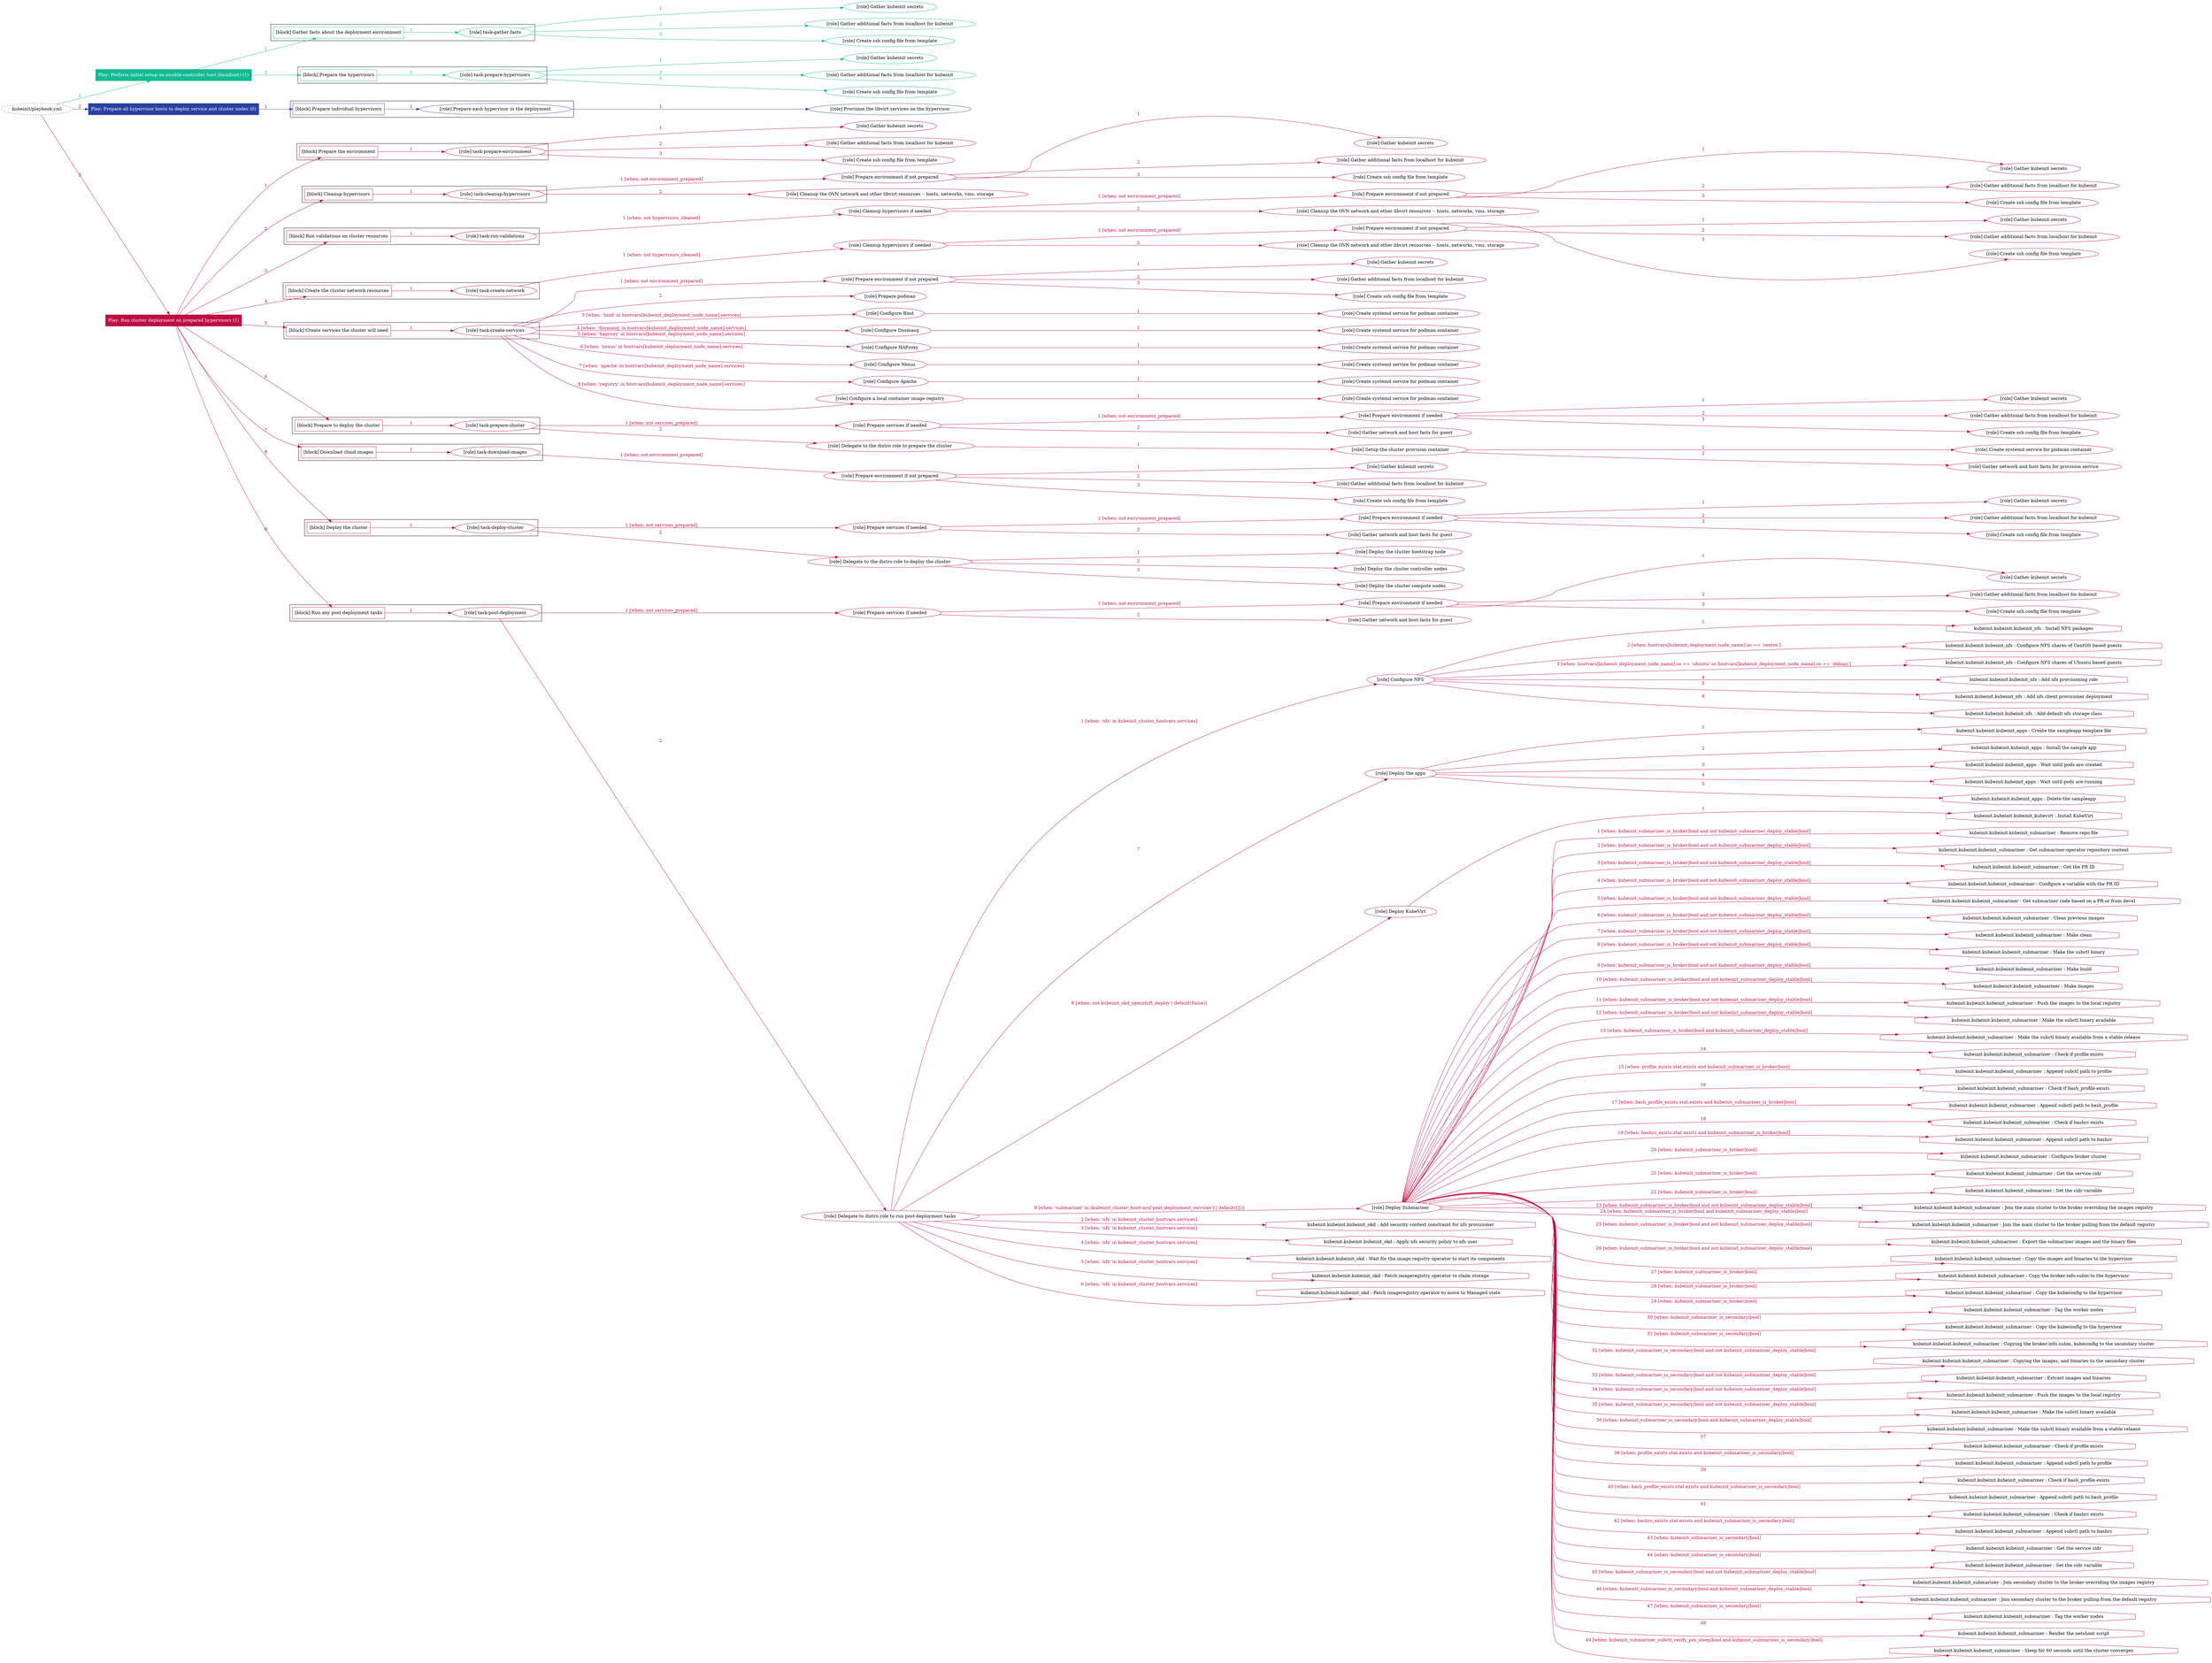 digraph {
	graph [concentrate=true ordering=in rankdir=LR ratio=fill]
	edge [esep=5 sep=10]
	"kubeinit/playbook.yml" [URL="/home/runner/work/kubeinit/kubeinit/kubeinit/playbook.yml" id=playbook_26a9801c style=dotted]
	play_65534a84 [label="Play: Perform initial setup on ansible-controller host (localhost) (1)" URL="/home/runner/work/kubeinit/kubeinit/kubeinit/playbook.yml" color="#12ba93" fontcolor="#ffffff" id=play_65534a84 shape=box style=filled tooltip=localhost]
	"kubeinit/playbook.yml" -> play_65534a84 [label="1 " color="#12ba93" fontcolor="#12ba93" id=edge_0e58cc66 labeltooltip="1 " tooltip="1 "]
	subgraph "Gather kubeinit secrets" {
		role_de0b8100 [label="[role] Gather kubeinit secrets" URL="/home/runner/.ansible/collections/ansible_collections/kubeinit/kubeinit/roles/kubeinit_prepare/tasks/gather_kubeinit_facts.yml" color="#12ba93" id=role_de0b8100 tooltip="Gather kubeinit secrets"]
	}
	subgraph "Gather additional facts from localhost for kubeinit" {
		role_dc01b50f [label="[role] Gather additional facts from localhost for kubeinit" URL="/home/runner/.ansible/collections/ansible_collections/kubeinit/kubeinit/roles/kubeinit_prepare/tasks/gather_kubeinit_facts.yml" color="#12ba93" id=role_dc01b50f tooltip="Gather additional facts from localhost for kubeinit"]
	}
	subgraph "Create ssh config file from template" {
		role_9cd201b5 [label="[role] Create ssh config file from template" URL="/home/runner/.ansible/collections/ansible_collections/kubeinit/kubeinit/roles/kubeinit_prepare/tasks/gather_kubeinit_facts.yml" color="#12ba93" id=role_9cd201b5 tooltip="Create ssh config file from template"]
	}
	subgraph "task-gather-facts" {
		role_1d49a7bb [label="[role] task-gather-facts" URL="/home/runner/work/kubeinit/kubeinit/kubeinit/playbook.yml" color="#12ba93" id=role_1d49a7bb tooltip="task-gather-facts"]
		role_1d49a7bb -> role_de0b8100 [label="1 " color="#12ba93" fontcolor="#12ba93" id=edge_cb31041c labeltooltip="1 " tooltip="1 "]
		role_1d49a7bb -> role_dc01b50f [label="2 " color="#12ba93" fontcolor="#12ba93" id=edge_6b607d25 labeltooltip="2 " tooltip="2 "]
		role_1d49a7bb -> role_9cd201b5 [label="3 " color="#12ba93" fontcolor="#12ba93" id=edge_26960fcd labeltooltip="3 " tooltip="3 "]
	}
	subgraph "Gather kubeinit secrets" {
		role_1f626622 [label="[role] Gather kubeinit secrets" URL="/home/runner/.ansible/collections/ansible_collections/kubeinit/kubeinit/roles/kubeinit_prepare/tasks/gather_kubeinit_facts.yml" color="#12ba93" id=role_1f626622 tooltip="Gather kubeinit secrets"]
	}
	subgraph "Gather additional facts from localhost for kubeinit" {
		role_be075042 [label="[role] Gather additional facts from localhost for kubeinit" URL="/home/runner/.ansible/collections/ansible_collections/kubeinit/kubeinit/roles/kubeinit_prepare/tasks/gather_kubeinit_facts.yml" color="#12ba93" id=role_be075042 tooltip="Gather additional facts from localhost for kubeinit"]
	}
	subgraph "Create ssh config file from template" {
		role_9f669cd5 [label="[role] Create ssh config file from template" URL="/home/runner/.ansible/collections/ansible_collections/kubeinit/kubeinit/roles/kubeinit_prepare/tasks/gather_kubeinit_facts.yml" color="#12ba93" id=role_9f669cd5 tooltip="Create ssh config file from template"]
	}
	subgraph "task-prepare-hypervisors" {
		role_db319c00 [label="[role] task-prepare-hypervisors" URL="/home/runner/work/kubeinit/kubeinit/kubeinit/playbook.yml" color="#12ba93" id=role_db319c00 tooltip="task-prepare-hypervisors"]
		role_db319c00 -> role_1f626622 [label="1 " color="#12ba93" fontcolor="#12ba93" id=edge_5fa93994 labeltooltip="1 " tooltip="1 "]
		role_db319c00 -> role_be075042 [label="2 " color="#12ba93" fontcolor="#12ba93" id=edge_6c8d1088 labeltooltip="2 " tooltip="2 "]
		role_db319c00 -> role_9f669cd5 [label="3 " color="#12ba93" fontcolor="#12ba93" id=edge_f2ddb596 labeltooltip="3 " tooltip="3 "]
	}
	subgraph "Play: Perform initial setup on ansible-controller host (localhost) (1)" {
		play_65534a84 -> block_bb76a193 [label=1 color="#12ba93" fontcolor="#12ba93" id=edge_5e0e0c5b labeltooltip=1 tooltip=1]
		subgraph cluster_block_bb76a193 {
			block_bb76a193 [label="[block] Gather facts about the deployment environment" URL="/home/runner/work/kubeinit/kubeinit/kubeinit/playbook.yml" color="#12ba93" id=block_bb76a193 labeltooltip="Gather facts about the deployment environment" shape=box tooltip="Gather facts about the deployment environment"]
			block_bb76a193 -> role_1d49a7bb [label="1 " color="#12ba93" fontcolor="#12ba93" id=edge_a3cd9b3a labeltooltip="1 " tooltip="1 "]
		}
		play_65534a84 -> block_629bf28f [label=2 color="#12ba93" fontcolor="#12ba93" id=edge_bc24a23d labeltooltip=2 tooltip=2]
		subgraph cluster_block_629bf28f {
			block_629bf28f [label="[block] Prepare the hypervisors" URL="/home/runner/work/kubeinit/kubeinit/kubeinit/playbook.yml" color="#12ba93" id=block_629bf28f labeltooltip="Prepare the hypervisors" shape=box tooltip="Prepare the hypervisors"]
			block_629bf28f -> role_db319c00 [label="1 " color="#12ba93" fontcolor="#12ba93" id=edge_374bd2a1 labeltooltip="1 " tooltip="1 "]
		}
	}
	play_2cdb3600 [label="Play: Prepare all hypervisor hosts to deploy service and cluster nodes (0)" URL="/home/runner/work/kubeinit/kubeinit/kubeinit/playbook.yml" color="#2a41a2" fontcolor="#ffffff" id=play_2cdb3600 shape=box style=filled tooltip="Play: Prepare all hypervisor hosts to deploy service and cluster nodes (0)"]
	"kubeinit/playbook.yml" -> play_2cdb3600 [label="2 " color="#2a41a2" fontcolor="#2a41a2" id=edge_074458b2 labeltooltip="2 " tooltip="2 "]
	subgraph "Provision the libvirt services on the hypervisor" {
		role_50648304 [label="[role] Provision the libvirt services on the hypervisor" URL="/home/runner/.ansible/collections/ansible_collections/kubeinit/kubeinit/roles/kubeinit_prepare/tasks/prepare_hypervisor.yml" color="#2a41a2" id=role_50648304 tooltip="Provision the libvirt services on the hypervisor"]
	}
	subgraph "Prepare each hypervisor in the deployment" {
		role_abd630d0 [label="[role] Prepare each hypervisor in the deployment" URL="/home/runner/work/kubeinit/kubeinit/kubeinit/playbook.yml" color="#2a41a2" id=role_abd630d0 tooltip="Prepare each hypervisor in the deployment"]
		role_abd630d0 -> role_50648304 [label="1 " color="#2a41a2" fontcolor="#2a41a2" id=edge_26168b0b labeltooltip="1 " tooltip="1 "]
	}
	subgraph "Play: Prepare all hypervisor hosts to deploy service and cluster nodes (0)" {
		play_2cdb3600 -> block_7f08a946 [label=1 color="#2a41a2" fontcolor="#2a41a2" id=edge_118c5352 labeltooltip=1 tooltip=1]
		subgraph cluster_block_7f08a946 {
			block_7f08a946 [label="[block] Prepare individual hypervisors" URL="/home/runner/work/kubeinit/kubeinit/kubeinit/playbook.yml" color="#2a41a2" id=block_7f08a946 labeltooltip="Prepare individual hypervisors" shape=box tooltip="Prepare individual hypervisors"]
			block_7f08a946 -> role_abd630d0 [label="1 " color="#2a41a2" fontcolor="#2a41a2" id=edge_567899b1 labeltooltip="1 " tooltip="1 "]
		}
	}
	play_9b6cc0aa [label="Play: Run cluster deployment on prepared hypervisors (1)" URL="/home/runner/work/kubeinit/kubeinit/kubeinit/playbook.yml" color="#be0e42" fontcolor="#ffffff" id=play_9b6cc0aa shape=box style=filled tooltip=localhost]
	"kubeinit/playbook.yml" -> play_9b6cc0aa [label="3 " color="#be0e42" fontcolor="#be0e42" id=edge_ef7131cd labeltooltip="3 " tooltip="3 "]
	subgraph "Gather kubeinit secrets" {
		role_44cb68ae [label="[role] Gather kubeinit secrets" URL="/home/runner/.ansible/collections/ansible_collections/kubeinit/kubeinit/roles/kubeinit_prepare/tasks/gather_kubeinit_facts.yml" color="#be0e42" id=role_44cb68ae tooltip="Gather kubeinit secrets"]
	}
	subgraph "Gather additional facts from localhost for kubeinit" {
		role_e2213975 [label="[role] Gather additional facts from localhost for kubeinit" URL="/home/runner/.ansible/collections/ansible_collections/kubeinit/kubeinit/roles/kubeinit_prepare/tasks/gather_kubeinit_facts.yml" color="#be0e42" id=role_e2213975 tooltip="Gather additional facts from localhost for kubeinit"]
	}
	subgraph "Create ssh config file from template" {
		role_c48b24a2 [label="[role] Create ssh config file from template" URL="/home/runner/.ansible/collections/ansible_collections/kubeinit/kubeinit/roles/kubeinit_prepare/tasks/gather_kubeinit_facts.yml" color="#be0e42" id=role_c48b24a2 tooltip="Create ssh config file from template"]
	}
	subgraph "task-prepare-environment" {
		role_1bb05ec4 [label="[role] task-prepare-environment" URL="/home/runner/work/kubeinit/kubeinit/kubeinit/playbook.yml" color="#be0e42" id=role_1bb05ec4 tooltip="task-prepare-environment"]
		role_1bb05ec4 -> role_44cb68ae [label="1 " color="#be0e42" fontcolor="#be0e42" id=edge_362be6f4 labeltooltip="1 " tooltip="1 "]
		role_1bb05ec4 -> role_e2213975 [label="2 " color="#be0e42" fontcolor="#be0e42" id=edge_608a86d6 labeltooltip="2 " tooltip="2 "]
		role_1bb05ec4 -> role_c48b24a2 [label="3 " color="#be0e42" fontcolor="#be0e42" id=edge_b834470b labeltooltip="3 " tooltip="3 "]
	}
	subgraph "Gather kubeinit secrets" {
		role_2eeefac4 [label="[role] Gather kubeinit secrets" URL="/home/runner/.ansible/collections/ansible_collections/kubeinit/kubeinit/roles/kubeinit_prepare/tasks/gather_kubeinit_facts.yml" color="#be0e42" id=role_2eeefac4 tooltip="Gather kubeinit secrets"]
	}
	subgraph "Gather additional facts from localhost for kubeinit" {
		role_c7614d6b [label="[role] Gather additional facts from localhost for kubeinit" URL="/home/runner/.ansible/collections/ansible_collections/kubeinit/kubeinit/roles/kubeinit_prepare/tasks/gather_kubeinit_facts.yml" color="#be0e42" id=role_c7614d6b tooltip="Gather additional facts from localhost for kubeinit"]
	}
	subgraph "Create ssh config file from template" {
		role_f3052648 [label="[role] Create ssh config file from template" URL="/home/runner/.ansible/collections/ansible_collections/kubeinit/kubeinit/roles/kubeinit_prepare/tasks/gather_kubeinit_facts.yml" color="#be0e42" id=role_f3052648 tooltip="Create ssh config file from template"]
	}
	subgraph "Prepare environment if not prepared" {
		role_fd08f602 [label="[role] Prepare environment if not prepared" URL="/home/runner/.ansible/collections/ansible_collections/kubeinit/kubeinit/roles/kubeinit_prepare/tasks/cleanup_hypervisors.yml" color="#be0e42" id=role_fd08f602 tooltip="Prepare environment if not prepared"]
		role_fd08f602 -> role_2eeefac4 [label="1 " color="#be0e42" fontcolor="#be0e42" id=edge_88c1dc5b labeltooltip="1 " tooltip="1 "]
		role_fd08f602 -> role_c7614d6b [label="2 " color="#be0e42" fontcolor="#be0e42" id=edge_5fe4ad27 labeltooltip="2 " tooltip="2 "]
		role_fd08f602 -> role_f3052648 [label="3 " color="#be0e42" fontcolor="#be0e42" id=edge_1fcd8fec labeltooltip="3 " tooltip="3 "]
	}
	subgraph "Cleanup the OVN network and other libvirt resources -- hosts, networks, vms, storage" {
		role_c178a711 [label="[role] Cleanup the OVN network and other libvirt resources -- hosts, networks, vms, storage" URL="/home/runner/.ansible/collections/ansible_collections/kubeinit/kubeinit/roles/kubeinit_prepare/tasks/cleanup_hypervisors.yml" color="#be0e42" id=role_c178a711 tooltip="Cleanup the OVN network and other libvirt resources -- hosts, networks, vms, storage"]
	}
	subgraph "task-cleanup-hypervisors" {
		role_7b7698b0 [label="[role] task-cleanup-hypervisors" URL="/home/runner/work/kubeinit/kubeinit/kubeinit/playbook.yml" color="#be0e42" id=role_7b7698b0 tooltip="task-cleanup-hypervisors"]
		role_7b7698b0 -> role_fd08f602 [label="1 [when: not environment_prepared]" color="#be0e42" fontcolor="#be0e42" id=edge_64395f2f labeltooltip="1 [when: not environment_prepared]" tooltip="1 [when: not environment_prepared]"]
		role_7b7698b0 -> role_c178a711 [label="2 " color="#be0e42" fontcolor="#be0e42" id=edge_0661e359 labeltooltip="2 " tooltip="2 "]
	}
	subgraph "Gather kubeinit secrets" {
		role_fcea314e [label="[role] Gather kubeinit secrets" URL="/home/runner/.ansible/collections/ansible_collections/kubeinit/kubeinit/roles/kubeinit_prepare/tasks/gather_kubeinit_facts.yml" color="#be0e42" id=role_fcea314e tooltip="Gather kubeinit secrets"]
	}
	subgraph "Gather additional facts from localhost for kubeinit" {
		role_f3a7007e [label="[role] Gather additional facts from localhost for kubeinit" URL="/home/runner/.ansible/collections/ansible_collections/kubeinit/kubeinit/roles/kubeinit_prepare/tasks/gather_kubeinit_facts.yml" color="#be0e42" id=role_f3a7007e tooltip="Gather additional facts from localhost for kubeinit"]
	}
	subgraph "Create ssh config file from template" {
		role_f784c07a [label="[role] Create ssh config file from template" URL="/home/runner/.ansible/collections/ansible_collections/kubeinit/kubeinit/roles/kubeinit_prepare/tasks/gather_kubeinit_facts.yml" color="#be0e42" id=role_f784c07a tooltip="Create ssh config file from template"]
	}
	subgraph "Prepare environment if not prepared" {
		role_c214659e [label="[role] Prepare environment if not prepared" URL="/home/runner/.ansible/collections/ansible_collections/kubeinit/kubeinit/roles/kubeinit_prepare/tasks/cleanup_hypervisors.yml" color="#be0e42" id=role_c214659e tooltip="Prepare environment if not prepared"]
		role_c214659e -> role_fcea314e [label="1 " color="#be0e42" fontcolor="#be0e42" id=edge_34d38a62 labeltooltip="1 " tooltip="1 "]
		role_c214659e -> role_f3a7007e [label="2 " color="#be0e42" fontcolor="#be0e42" id=edge_b4e4f33b labeltooltip="2 " tooltip="2 "]
		role_c214659e -> role_f784c07a [label="3 " color="#be0e42" fontcolor="#be0e42" id=edge_38e447eb labeltooltip="3 " tooltip="3 "]
	}
	subgraph "Cleanup the OVN network and other libvirt resources -- hosts, networks, vms, storage" {
		role_bd0d75b3 [label="[role] Cleanup the OVN network and other libvirt resources -- hosts, networks, vms, storage" URL="/home/runner/.ansible/collections/ansible_collections/kubeinit/kubeinit/roles/kubeinit_prepare/tasks/cleanup_hypervisors.yml" color="#be0e42" id=role_bd0d75b3 tooltip="Cleanup the OVN network and other libvirt resources -- hosts, networks, vms, storage"]
	}
	subgraph "Cleanup hypervisors if needed" {
		role_9cec2cda [label="[role] Cleanup hypervisors if needed" URL="/home/runner/.ansible/collections/ansible_collections/kubeinit/kubeinit/roles/kubeinit_validations/tasks/main.yml" color="#be0e42" id=role_9cec2cda tooltip="Cleanup hypervisors if needed"]
		role_9cec2cda -> role_c214659e [label="1 [when: not environment_prepared]" color="#be0e42" fontcolor="#be0e42" id=edge_7bb44e5b labeltooltip="1 [when: not environment_prepared]" tooltip="1 [when: not environment_prepared]"]
		role_9cec2cda -> role_bd0d75b3 [label="2 " color="#be0e42" fontcolor="#be0e42" id=edge_84c0b9f3 labeltooltip="2 " tooltip="2 "]
	}
	subgraph "task-run-validations" {
		role_facd186d [label="[role] task-run-validations" URL="/home/runner/work/kubeinit/kubeinit/kubeinit/playbook.yml" color="#be0e42" id=role_facd186d tooltip="task-run-validations"]
		role_facd186d -> role_9cec2cda [label="1 [when: not hypervisors_cleaned]" color="#be0e42" fontcolor="#be0e42" id=edge_9ce81b89 labeltooltip="1 [when: not hypervisors_cleaned]" tooltip="1 [when: not hypervisors_cleaned]"]
	}
	subgraph "Gather kubeinit secrets" {
		role_65e7f349 [label="[role] Gather kubeinit secrets" URL="/home/runner/.ansible/collections/ansible_collections/kubeinit/kubeinit/roles/kubeinit_prepare/tasks/gather_kubeinit_facts.yml" color="#be0e42" id=role_65e7f349 tooltip="Gather kubeinit secrets"]
	}
	subgraph "Gather additional facts from localhost for kubeinit" {
		role_b1ca82ea [label="[role] Gather additional facts from localhost for kubeinit" URL="/home/runner/.ansible/collections/ansible_collections/kubeinit/kubeinit/roles/kubeinit_prepare/tasks/gather_kubeinit_facts.yml" color="#be0e42" id=role_b1ca82ea tooltip="Gather additional facts from localhost for kubeinit"]
	}
	subgraph "Create ssh config file from template" {
		role_c1ad2de7 [label="[role] Create ssh config file from template" URL="/home/runner/.ansible/collections/ansible_collections/kubeinit/kubeinit/roles/kubeinit_prepare/tasks/gather_kubeinit_facts.yml" color="#be0e42" id=role_c1ad2de7 tooltip="Create ssh config file from template"]
	}
	subgraph "Prepare environment if not prepared" {
		role_960521ac [label="[role] Prepare environment if not prepared" URL="/home/runner/.ansible/collections/ansible_collections/kubeinit/kubeinit/roles/kubeinit_prepare/tasks/cleanup_hypervisors.yml" color="#be0e42" id=role_960521ac tooltip="Prepare environment if not prepared"]
		role_960521ac -> role_65e7f349 [label="1 " color="#be0e42" fontcolor="#be0e42" id=edge_56662217 labeltooltip="1 " tooltip="1 "]
		role_960521ac -> role_b1ca82ea [label="2 " color="#be0e42" fontcolor="#be0e42" id=edge_23eb2c56 labeltooltip="2 " tooltip="2 "]
		role_960521ac -> role_c1ad2de7 [label="3 " color="#be0e42" fontcolor="#be0e42" id=edge_a0f5f8eb labeltooltip="3 " tooltip="3 "]
	}
	subgraph "Cleanup the OVN network and other libvirt resources -- hosts, networks, vms, storage" {
		role_fa7e1544 [label="[role] Cleanup the OVN network and other libvirt resources -- hosts, networks, vms, storage" URL="/home/runner/.ansible/collections/ansible_collections/kubeinit/kubeinit/roles/kubeinit_prepare/tasks/cleanup_hypervisors.yml" color="#be0e42" id=role_fa7e1544 tooltip="Cleanup the OVN network and other libvirt resources -- hosts, networks, vms, storage"]
	}
	subgraph "Cleanup hypervisors if needed" {
		role_9a68e820 [label="[role] Cleanup hypervisors if needed" URL="/home/runner/.ansible/collections/ansible_collections/kubeinit/kubeinit/roles/kubeinit_libvirt/tasks/create_network.yml" color="#be0e42" id=role_9a68e820 tooltip="Cleanup hypervisors if needed"]
		role_9a68e820 -> role_960521ac [label="1 [when: not environment_prepared]" color="#be0e42" fontcolor="#be0e42" id=edge_a90f5435 labeltooltip="1 [when: not environment_prepared]" tooltip="1 [when: not environment_prepared]"]
		role_9a68e820 -> role_fa7e1544 [label="2 " color="#be0e42" fontcolor="#be0e42" id=edge_54ea9d9a labeltooltip="2 " tooltip="2 "]
	}
	subgraph "task-create-network" {
		role_820f3259 [label="[role] task-create-network" URL="/home/runner/work/kubeinit/kubeinit/kubeinit/playbook.yml" color="#be0e42" id=role_820f3259 tooltip="task-create-network"]
		role_820f3259 -> role_9a68e820 [label="1 [when: not hypervisors_cleaned]" color="#be0e42" fontcolor="#be0e42" id=edge_f5a7b347 labeltooltip="1 [when: not hypervisors_cleaned]" tooltip="1 [when: not hypervisors_cleaned]"]
	}
	subgraph "Gather kubeinit secrets" {
		role_da7ce4be [label="[role] Gather kubeinit secrets" URL="/home/runner/.ansible/collections/ansible_collections/kubeinit/kubeinit/roles/kubeinit_prepare/tasks/gather_kubeinit_facts.yml" color="#be0e42" id=role_da7ce4be tooltip="Gather kubeinit secrets"]
	}
	subgraph "Gather additional facts from localhost for kubeinit" {
		role_e073536d [label="[role] Gather additional facts from localhost for kubeinit" URL="/home/runner/.ansible/collections/ansible_collections/kubeinit/kubeinit/roles/kubeinit_prepare/tasks/gather_kubeinit_facts.yml" color="#be0e42" id=role_e073536d tooltip="Gather additional facts from localhost for kubeinit"]
	}
	subgraph "Create ssh config file from template" {
		role_c1f2a31b [label="[role] Create ssh config file from template" URL="/home/runner/.ansible/collections/ansible_collections/kubeinit/kubeinit/roles/kubeinit_prepare/tasks/gather_kubeinit_facts.yml" color="#be0e42" id=role_c1f2a31b tooltip="Create ssh config file from template"]
	}
	subgraph "Prepare environment if not prepared" {
		role_0f487ded [label="[role] Prepare environment if not prepared" URL="/home/runner/.ansible/collections/ansible_collections/kubeinit/kubeinit/roles/kubeinit_services/tasks/main.yml" color="#be0e42" id=role_0f487ded tooltip="Prepare environment if not prepared"]
		role_0f487ded -> role_da7ce4be [label="1 " color="#be0e42" fontcolor="#be0e42" id=edge_59ce0446 labeltooltip="1 " tooltip="1 "]
		role_0f487ded -> role_e073536d [label="2 " color="#be0e42" fontcolor="#be0e42" id=edge_70f3bfbc labeltooltip="2 " tooltip="2 "]
		role_0f487ded -> role_c1f2a31b [label="3 " color="#be0e42" fontcolor="#be0e42" id=edge_0d717415 labeltooltip="3 " tooltip="3 "]
	}
	subgraph "Prepare podman" {
		role_55a6f42a [label="[role] Prepare podman" URL="/home/runner/.ansible/collections/ansible_collections/kubeinit/kubeinit/roles/kubeinit_services/tasks/00_create_service_pod.yml" color="#be0e42" id=role_55a6f42a tooltip="Prepare podman"]
	}
	subgraph "Create systemd service for podman container" {
		role_39c339db [label="[role] Create systemd service for podman container" URL="/home/runner/.ansible/collections/ansible_collections/kubeinit/kubeinit/roles/kubeinit_bind/tasks/main.yml" color="#be0e42" id=role_39c339db tooltip="Create systemd service for podman container"]
	}
	subgraph "Configure Bind" {
		role_7b587d48 [label="[role] Configure Bind" URL="/home/runner/.ansible/collections/ansible_collections/kubeinit/kubeinit/roles/kubeinit_services/tasks/start_services_containers.yml" color="#be0e42" id=role_7b587d48 tooltip="Configure Bind"]
		role_7b587d48 -> role_39c339db [label="1 " color="#be0e42" fontcolor="#be0e42" id=edge_f48300ca labeltooltip="1 " tooltip="1 "]
	}
	subgraph "Create systemd service for podman container" {
		role_e74a7dc0 [label="[role] Create systemd service for podman container" URL="/home/runner/.ansible/collections/ansible_collections/kubeinit/kubeinit/roles/kubeinit_dnsmasq/tasks/main.yml" color="#be0e42" id=role_e74a7dc0 tooltip="Create systemd service for podman container"]
	}
	subgraph "Configure Dnsmasq" {
		role_0420e866 [label="[role] Configure Dnsmasq" URL="/home/runner/.ansible/collections/ansible_collections/kubeinit/kubeinit/roles/kubeinit_services/tasks/start_services_containers.yml" color="#be0e42" id=role_0420e866 tooltip="Configure Dnsmasq"]
		role_0420e866 -> role_e74a7dc0 [label="1 " color="#be0e42" fontcolor="#be0e42" id=edge_a79cfe57 labeltooltip="1 " tooltip="1 "]
	}
	subgraph "Create systemd service for podman container" {
		role_1ebda3c5 [label="[role] Create systemd service for podman container" URL="/home/runner/.ansible/collections/ansible_collections/kubeinit/kubeinit/roles/kubeinit_haproxy/tasks/main.yml" color="#be0e42" id=role_1ebda3c5 tooltip="Create systemd service for podman container"]
	}
	subgraph "Configure HAProxy" {
		role_b1de0881 [label="[role] Configure HAProxy" URL="/home/runner/.ansible/collections/ansible_collections/kubeinit/kubeinit/roles/kubeinit_services/tasks/start_services_containers.yml" color="#be0e42" id=role_b1de0881 tooltip="Configure HAProxy"]
		role_b1de0881 -> role_1ebda3c5 [label="1 " color="#be0e42" fontcolor="#be0e42" id=edge_9cf0a3a7 labeltooltip="1 " tooltip="1 "]
	}
	subgraph "Create systemd service for podman container" {
		role_71f84e2c [label="[role] Create systemd service for podman container" URL="/home/runner/.ansible/collections/ansible_collections/kubeinit/kubeinit/roles/kubeinit_nexus/tasks/main.yml" color="#be0e42" id=role_71f84e2c tooltip="Create systemd service for podman container"]
	}
	subgraph "Configure Nexus" {
		role_9d3b1758 [label="[role] Configure Nexus" URL="/home/runner/.ansible/collections/ansible_collections/kubeinit/kubeinit/roles/kubeinit_services/tasks/start_services_containers.yml" color="#be0e42" id=role_9d3b1758 tooltip="Configure Nexus"]
		role_9d3b1758 -> role_71f84e2c [label="1 " color="#be0e42" fontcolor="#be0e42" id=edge_c058359f labeltooltip="1 " tooltip="1 "]
	}
	subgraph "Create systemd service for podman container" {
		role_5d6acff5 [label="[role] Create systemd service for podman container" URL="/home/runner/.ansible/collections/ansible_collections/kubeinit/kubeinit/roles/kubeinit_apache/tasks/main.yml" color="#be0e42" id=role_5d6acff5 tooltip="Create systemd service for podman container"]
	}
	subgraph "Configure Apache" {
		role_dffced00 [label="[role] Configure Apache" URL="/home/runner/.ansible/collections/ansible_collections/kubeinit/kubeinit/roles/kubeinit_services/tasks/start_services_containers.yml" color="#be0e42" id=role_dffced00 tooltip="Configure Apache"]
		role_dffced00 -> role_5d6acff5 [label="1 " color="#be0e42" fontcolor="#be0e42" id=edge_c8cc6c91 labeltooltip="1 " tooltip="1 "]
	}
	subgraph "Create systemd service for podman container" {
		role_913a94bc [label="[role] Create systemd service for podman container" URL="/home/runner/.ansible/collections/ansible_collections/kubeinit/kubeinit/roles/kubeinit_registry/tasks/main.yml" color="#be0e42" id=role_913a94bc tooltip="Create systemd service for podman container"]
	}
	subgraph "Configure a local container image registry" {
		role_cf0ffda0 [label="[role] Configure a local container image registry" URL="/home/runner/.ansible/collections/ansible_collections/kubeinit/kubeinit/roles/kubeinit_services/tasks/start_services_containers.yml" color="#be0e42" id=role_cf0ffda0 tooltip="Configure a local container image registry"]
		role_cf0ffda0 -> role_913a94bc [label="1 " color="#be0e42" fontcolor="#be0e42" id=edge_8284693b labeltooltip="1 " tooltip="1 "]
	}
	subgraph "task-create-services" {
		role_95ea06a2 [label="[role] task-create-services" URL="/home/runner/work/kubeinit/kubeinit/kubeinit/playbook.yml" color="#be0e42" id=role_95ea06a2 tooltip="task-create-services"]
		role_95ea06a2 -> role_0f487ded [label="1 [when: not environment_prepared]" color="#be0e42" fontcolor="#be0e42" id=edge_e83bd540 labeltooltip="1 [when: not environment_prepared]" tooltip="1 [when: not environment_prepared]"]
		role_95ea06a2 -> role_55a6f42a [label="2 " color="#be0e42" fontcolor="#be0e42" id=edge_245aab50 labeltooltip="2 " tooltip="2 "]
		role_95ea06a2 -> role_7b587d48 [label="3 [when: 'bind' in hostvars[kubeinit_deployment_node_name].services]" color="#be0e42" fontcolor="#be0e42" id=edge_1599fbf5 labeltooltip="3 [when: 'bind' in hostvars[kubeinit_deployment_node_name].services]" tooltip="3 [when: 'bind' in hostvars[kubeinit_deployment_node_name].services]"]
		role_95ea06a2 -> role_0420e866 [label="4 [when: 'dnsmasq' in hostvars[kubeinit_deployment_node_name].services]" color="#be0e42" fontcolor="#be0e42" id=edge_a1e10d56 labeltooltip="4 [when: 'dnsmasq' in hostvars[kubeinit_deployment_node_name].services]" tooltip="4 [when: 'dnsmasq' in hostvars[kubeinit_deployment_node_name].services]"]
		role_95ea06a2 -> role_b1de0881 [label="5 [when: 'haproxy' in hostvars[kubeinit_deployment_node_name].services]" color="#be0e42" fontcolor="#be0e42" id=edge_22f6ba62 labeltooltip="5 [when: 'haproxy' in hostvars[kubeinit_deployment_node_name].services]" tooltip="5 [when: 'haproxy' in hostvars[kubeinit_deployment_node_name].services]"]
		role_95ea06a2 -> role_9d3b1758 [label="6 [when: 'nexus' in hostvars[kubeinit_deployment_node_name].services]" color="#be0e42" fontcolor="#be0e42" id=edge_f2524db4 labeltooltip="6 [when: 'nexus' in hostvars[kubeinit_deployment_node_name].services]" tooltip="6 [when: 'nexus' in hostvars[kubeinit_deployment_node_name].services]"]
		role_95ea06a2 -> role_dffced00 [label="7 [when: 'apache' in hostvars[kubeinit_deployment_node_name].services]" color="#be0e42" fontcolor="#be0e42" id=edge_2636f62d labeltooltip="7 [when: 'apache' in hostvars[kubeinit_deployment_node_name].services]" tooltip="7 [when: 'apache' in hostvars[kubeinit_deployment_node_name].services]"]
		role_95ea06a2 -> role_cf0ffda0 [label="8 [when: 'registry' in hostvars[kubeinit_deployment_node_name].services]" color="#be0e42" fontcolor="#be0e42" id=edge_c02d9a15 labeltooltip="8 [when: 'registry' in hostvars[kubeinit_deployment_node_name].services]" tooltip="8 [when: 'registry' in hostvars[kubeinit_deployment_node_name].services]"]
	}
	subgraph "Gather kubeinit secrets" {
		role_9ca39b09 [label="[role] Gather kubeinit secrets" URL="/home/runner/.ansible/collections/ansible_collections/kubeinit/kubeinit/roles/kubeinit_prepare/tasks/gather_kubeinit_facts.yml" color="#be0e42" id=role_9ca39b09 tooltip="Gather kubeinit secrets"]
	}
	subgraph "Gather additional facts from localhost for kubeinit" {
		role_78c08390 [label="[role] Gather additional facts from localhost for kubeinit" URL="/home/runner/.ansible/collections/ansible_collections/kubeinit/kubeinit/roles/kubeinit_prepare/tasks/gather_kubeinit_facts.yml" color="#be0e42" id=role_78c08390 tooltip="Gather additional facts from localhost for kubeinit"]
	}
	subgraph "Create ssh config file from template" {
		role_0ae9fedf [label="[role] Create ssh config file from template" URL="/home/runner/.ansible/collections/ansible_collections/kubeinit/kubeinit/roles/kubeinit_prepare/tasks/gather_kubeinit_facts.yml" color="#be0e42" id=role_0ae9fedf tooltip="Create ssh config file from template"]
	}
	subgraph "Prepare environment if needed" {
		role_51fe5d08 [label="[role] Prepare environment if needed" URL="/home/runner/.ansible/collections/ansible_collections/kubeinit/kubeinit/roles/kubeinit_services/tasks/prepare_services.yml" color="#be0e42" id=role_51fe5d08 tooltip="Prepare environment if needed"]
		role_51fe5d08 -> role_9ca39b09 [label="1 " color="#be0e42" fontcolor="#be0e42" id=edge_9772acc5 labeltooltip="1 " tooltip="1 "]
		role_51fe5d08 -> role_78c08390 [label="2 " color="#be0e42" fontcolor="#be0e42" id=edge_b0bc4b97 labeltooltip="2 " tooltip="2 "]
		role_51fe5d08 -> role_0ae9fedf [label="3 " color="#be0e42" fontcolor="#be0e42" id=edge_971ad469 labeltooltip="3 " tooltip="3 "]
	}
	subgraph "Gather network and host facts for guest" {
		role_1ebb2340 [label="[role] Gather network and host facts for guest" URL="/home/runner/.ansible/collections/ansible_collections/kubeinit/kubeinit/roles/kubeinit_services/tasks/prepare_services.yml" color="#be0e42" id=role_1ebb2340 tooltip="Gather network and host facts for guest"]
	}
	subgraph "Prepare services if needed" {
		role_85b414f7 [label="[role] Prepare services if needed" URL="/home/runner/.ansible/collections/ansible_collections/kubeinit/kubeinit/roles/kubeinit_prepare/tasks/prepare_cluster.yml" color="#be0e42" id=role_85b414f7 tooltip="Prepare services if needed"]
		role_85b414f7 -> role_51fe5d08 [label="1 [when: not environment_prepared]" color="#be0e42" fontcolor="#be0e42" id=edge_2efbe701 labeltooltip="1 [when: not environment_prepared]" tooltip="1 [when: not environment_prepared]"]
		role_85b414f7 -> role_1ebb2340 [label="2 " color="#be0e42" fontcolor="#be0e42" id=edge_e5686195 labeltooltip="2 " tooltip="2 "]
	}
	subgraph "Create systemd service for podman container" {
		role_c8bb71d7 [label="[role] Create systemd service for podman container" URL="/home/runner/.ansible/collections/ansible_collections/kubeinit/kubeinit/roles/kubeinit_services/tasks/create_provision_container.yml" color="#be0e42" id=role_c8bb71d7 tooltip="Create systemd service for podman container"]
	}
	subgraph "Gather network and host facts for provision service" {
		role_f06d5fca [label="[role] Gather network and host facts for provision service" URL="/home/runner/.ansible/collections/ansible_collections/kubeinit/kubeinit/roles/kubeinit_services/tasks/create_provision_container.yml" color="#be0e42" id=role_f06d5fca tooltip="Gather network and host facts for provision service"]
	}
	subgraph "Setup the cluster provision container" {
		role_fcdd7c4d [label="[role] Setup the cluster provision container" URL="/home/runner/.ansible/collections/ansible_collections/kubeinit/kubeinit/roles/kubeinit_okd/tasks/prepare_cluster.yml" color="#be0e42" id=role_fcdd7c4d tooltip="Setup the cluster provision container"]
		role_fcdd7c4d -> role_c8bb71d7 [label="1 " color="#be0e42" fontcolor="#be0e42" id=edge_83f7afe0 labeltooltip="1 " tooltip="1 "]
		role_fcdd7c4d -> role_f06d5fca [label="2 " color="#be0e42" fontcolor="#be0e42" id=edge_4f316083 labeltooltip="2 " tooltip="2 "]
	}
	subgraph "Delegate to the distro role to prepare the cluster" {
		role_03d2812f [label="[role] Delegate to the distro role to prepare the cluster" URL="/home/runner/.ansible/collections/ansible_collections/kubeinit/kubeinit/roles/kubeinit_prepare/tasks/prepare_cluster.yml" color="#be0e42" id=role_03d2812f tooltip="Delegate to the distro role to prepare the cluster"]
		role_03d2812f -> role_fcdd7c4d [label="1 " color="#be0e42" fontcolor="#be0e42" id=edge_3c4d7a41 labeltooltip="1 " tooltip="1 "]
	}
	subgraph "task-prepare-cluster" {
		role_8da319cd [label="[role] task-prepare-cluster" URL="/home/runner/work/kubeinit/kubeinit/kubeinit/playbook.yml" color="#be0e42" id=role_8da319cd tooltip="task-prepare-cluster"]
		role_8da319cd -> role_85b414f7 [label="1 [when: not services_prepared]" color="#be0e42" fontcolor="#be0e42" id=edge_0453cfa0 labeltooltip="1 [when: not services_prepared]" tooltip="1 [when: not services_prepared]"]
		role_8da319cd -> role_03d2812f [label="2 " color="#be0e42" fontcolor="#be0e42" id=edge_78dee3b0 labeltooltip="2 " tooltip="2 "]
	}
	subgraph "Gather kubeinit secrets" {
		role_db694854 [label="[role] Gather kubeinit secrets" URL="/home/runner/.ansible/collections/ansible_collections/kubeinit/kubeinit/roles/kubeinit_prepare/tasks/gather_kubeinit_facts.yml" color="#be0e42" id=role_db694854 tooltip="Gather kubeinit secrets"]
	}
	subgraph "Gather additional facts from localhost for kubeinit" {
		role_f026da55 [label="[role] Gather additional facts from localhost for kubeinit" URL="/home/runner/.ansible/collections/ansible_collections/kubeinit/kubeinit/roles/kubeinit_prepare/tasks/gather_kubeinit_facts.yml" color="#be0e42" id=role_f026da55 tooltip="Gather additional facts from localhost for kubeinit"]
	}
	subgraph "Create ssh config file from template" {
		role_03f62d12 [label="[role] Create ssh config file from template" URL="/home/runner/.ansible/collections/ansible_collections/kubeinit/kubeinit/roles/kubeinit_prepare/tasks/gather_kubeinit_facts.yml" color="#be0e42" id=role_03f62d12 tooltip="Create ssh config file from template"]
	}
	subgraph "Prepare environment if not prepared" {
		role_71f1dc63 [label="[role] Prepare environment if not prepared" URL="/home/runner/.ansible/collections/ansible_collections/kubeinit/kubeinit/roles/kubeinit_libvirt/tasks/download_cloud_images.yml" color="#be0e42" id=role_71f1dc63 tooltip="Prepare environment if not prepared"]
		role_71f1dc63 -> role_db694854 [label="1 " color="#be0e42" fontcolor="#be0e42" id=edge_ce4c8eef labeltooltip="1 " tooltip="1 "]
		role_71f1dc63 -> role_f026da55 [label="2 " color="#be0e42" fontcolor="#be0e42" id=edge_070377f4 labeltooltip="2 " tooltip="2 "]
		role_71f1dc63 -> role_03f62d12 [label="3 " color="#be0e42" fontcolor="#be0e42" id=edge_c94fe398 labeltooltip="3 " tooltip="3 "]
	}
	subgraph "task-download-images" {
		role_e83f97c5 [label="[role] task-download-images" URL="/home/runner/work/kubeinit/kubeinit/kubeinit/playbook.yml" color="#be0e42" id=role_e83f97c5 tooltip="task-download-images"]
		role_e83f97c5 -> role_71f1dc63 [label="1 [when: not environment_prepared]" color="#be0e42" fontcolor="#be0e42" id=edge_e07764da labeltooltip="1 [when: not environment_prepared]" tooltip="1 [when: not environment_prepared]"]
	}
	subgraph "Gather kubeinit secrets" {
		role_0b35545b [label="[role] Gather kubeinit secrets" URL="/home/runner/.ansible/collections/ansible_collections/kubeinit/kubeinit/roles/kubeinit_prepare/tasks/gather_kubeinit_facts.yml" color="#be0e42" id=role_0b35545b tooltip="Gather kubeinit secrets"]
	}
	subgraph "Gather additional facts from localhost for kubeinit" {
		role_9a8b501e [label="[role] Gather additional facts from localhost for kubeinit" URL="/home/runner/.ansible/collections/ansible_collections/kubeinit/kubeinit/roles/kubeinit_prepare/tasks/gather_kubeinit_facts.yml" color="#be0e42" id=role_9a8b501e tooltip="Gather additional facts from localhost for kubeinit"]
	}
	subgraph "Create ssh config file from template" {
		role_4b33c068 [label="[role] Create ssh config file from template" URL="/home/runner/.ansible/collections/ansible_collections/kubeinit/kubeinit/roles/kubeinit_prepare/tasks/gather_kubeinit_facts.yml" color="#be0e42" id=role_4b33c068 tooltip="Create ssh config file from template"]
	}
	subgraph "Prepare environment if needed" {
		role_1bfd8474 [label="[role] Prepare environment if needed" URL="/home/runner/.ansible/collections/ansible_collections/kubeinit/kubeinit/roles/kubeinit_services/tasks/prepare_services.yml" color="#be0e42" id=role_1bfd8474 tooltip="Prepare environment if needed"]
		role_1bfd8474 -> role_0b35545b [label="1 " color="#be0e42" fontcolor="#be0e42" id=edge_f6d9022a labeltooltip="1 " tooltip="1 "]
		role_1bfd8474 -> role_9a8b501e [label="2 " color="#be0e42" fontcolor="#be0e42" id=edge_90af670f labeltooltip="2 " tooltip="2 "]
		role_1bfd8474 -> role_4b33c068 [label="3 " color="#be0e42" fontcolor="#be0e42" id=edge_d9f28960 labeltooltip="3 " tooltip="3 "]
	}
	subgraph "Gather network and host facts for guest" {
		role_9701f344 [label="[role] Gather network and host facts for guest" URL="/home/runner/.ansible/collections/ansible_collections/kubeinit/kubeinit/roles/kubeinit_services/tasks/prepare_services.yml" color="#be0e42" id=role_9701f344 tooltip="Gather network and host facts for guest"]
	}
	subgraph "Prepare services if needed" {
		role_badd821b [label="[role] Prepare services if needed" URL="/home/runner/.ansible/collections/ansible_collections/kubeinit/kubeinit/roles/kubeinit_prepare/tasks/deploy_cluster.yml" color="#be0e42" id=role_badd821b tooltip="Prepare services if needed"]
		role_badd821b -> role_1bfd8474 [label="1 [when: not environment_prepared]" color="#be0e42" fontcolor="#be0e42" id=edge_6c94d757 labeltooltip="1 [when: not environment_prepared]" tooltip="1 [when: not environment_prepared]"]
		role_badd821b -> role_9701f344 [label="2 " color="#be0e42" fontcolor="#be0e42" id=edge_a0957ec0 labeltooltip="2 " tooltip="2 "]
	}
	subgraph "Deploy the cluster bootstrap node" {
		role_a93e3b77 [label="[role] Deploy the cluster bootstrap node" URL="/home/runner/.ansible/collections/ansible_collections/kubeinit/kubeinit/roles/kubeinit_okd/tasks/main.yml" color="#be0e42" id=role_a93e3b77 tooltip="Deploy the cluster bootstrap node"]
	}
	subgraph "Deploy the cluster controller nodes" {
		role_badedc65 [label="[role] Deploy the cluster controller nodes" URL="/home/runner/.ansible/collections/ansible_collections/kubeinit/kubeinit/roles/kubeinit_okd/tasks/main.yml" color="#be0e42" id=role_badedc65 tooltip="Deploy the cluster controller nodes"]
	}
	subgraph "Deploy the cluster compute nodes" {
		role_db9f3116 [label="[role] Deploy the cluster compute nodes" URL="/home/runner/.ansible/collections/ansible_collections/kubeinit/kubeinit/roles/kubeinit_okd/tasks/main.yml" color="#be0e42" id=role_db9f3116 tooltip="Deploy the cluster compute nodes"]
	}
	subgraph "Delegate to the distro role to deploy the cluster" {
		role_13fb430b [label="[role] Delegate to the distro role to deploy the cluster" URL="/home/runner/.ansible/collections/ansible_collections/kubeinit/kubeinit/roles/kubeinit_prepare/tasks/deploy_cluster.yml" color="#be0e42" id=role_13fb430b tooltip="Delegate to the distro role to deploy the cluster"]
		role_13fb430b -> role_a93e3b77 [label="1 " color="#be0e42" fontcolor="#be0e42" id=edge_c70b7fa6 labeltooltip="1 " tooltip="1 "]
		role_13fb430b -> role_badedc65 [label="2 " color="#be0e42" fontcolor="#be0e42" id=edge_7a346118 labeltooltip="2 " tooltip="2 "]
		role_13fb430b -> role_db9f3116 [label="3 " color="#be0e42" fontcolor="#be0e42" id=edge_92f589f2 labeltooltip="3 " tooltip="3 "]
	}
	subgraph "task-deploy-cluster" {
		role_47ec6187 [label="[role] task-deploy-cluster" URL="/home/runner/work/kubeinit/kubeinit/kubeinit/playbook.yml" color="#be0e42" id=role_47ec6187 tooltip="task-deploy-cluster"]
		role_47ec6187 -> role_badd821b [label="1 [when: not services_prepared]" color="#be0e42" fontcolor="#be0e42" id=edge_353a3576 labeltooltip="1 [when: not services_prepared]" tooltip="1 [when: not services_prepared]"]
		role_47ec6187 -> role_13fb430b [label="2 " color="#be0e42" fontcolor="#be0e42" id=edge_88de3ca0 labeltooltip="2 " tooltip="2 "]
	}
	subgraph "Gather kubeinit secrets" {
		role_a4f70168 [label="[role] Gather kubeinit secrets" URL="/home/runner/.ansible/collections/ansible_collections/kubeinit/kubeinit/roles/kubeinit_prepare/tasks/gather_kubeinit_facts.yml" color="#be0e42" id=role_a4f70168 tooltip="Gather kubeinit secrets"]
	}
	subgraph "Gather additional facts from localhost for kubeinit" {
		role_6d441d82 [label="[role] Gather additional facts from localhost for kubeinit" URL="/home/runner/.ansible/collections/ansible_collections/kubeinit/kubeinit/roles/kubeinit_prepare/tasks/gather_kubeinit_facts.yml" color="#be0e42" id=role_6d441d82 tooltip="Gather additional facts from localhost for kubeinit"]
	}
	subgraph "Create ssh config file from template" {
		role_03bc61a9 [label="[role] Create ssh config file from template" URL="/home/runner/.ansible/collections/ansible_collections/kubeinit/kubeinit/roles/kubeinit_prepare/tasks/gather_kubeinit_facts.yml" color="#be0e42" id=role_03bc61a9 tooltip="Create ssh config file from template"]
	}
	subgraph "Prepare environment if needed" {
		role_e33e1362 [label="[role] Prepare environment if needed" URL="/home/runner/.ansible/collections/ansible_collections/kubeinit/kubeinit/roles/kubeinit_services/tasks/prepare_services.yml" color="#be0e42" id=role_e33e1362 tooltip="Prepare environment if needed"]
		role_e33e1362 -> role_a4f70168 [label="1 " color="#be0e42" fontcolor="#be0e42" id=edge_6917d9cd labeltooltip="1 " tooltip="1 "]
		role_e33e1362 -> role_6d441d82 [label="2 " color="#be0e42" fontcolor="#be0e42" id=edge_ddea0895 labeltooltip="2 " tooltip="2 "]
		role_e33e1362 -> role_03bc61a9 [label="3 " color="#be0e42" fontcolor="#be0e42" id=edge_63ee4063 labeltooltip="3 " tooltip="3 "]
	}
	subgraph "Gather network and host facts for guest" {
		role_2f72abd1 [label="[role] Gather network and host facts for guest" URL="/home/runner/.ansible/collections/ansible_collections/kubeinit/kubeinit/roles/kubeinit_services/tasks/prepare_services.yml" color="#be0e42" id=role_2f72abd1 tooltip="Gather network and host facts for guest"]
	}
	subgraph "Prepare services if needed" {
		role_8786e5cc [label="[role] Prepare services if needed" URL="/home/runner/.ansible/collections/ansible_collections/kubeinit/kubeinit/roles/kubeinit_prepare/tasks/post_deployment.yml" color="#be0e42" id=role_8786e5cc tooltip="Prepare services if needed"]
		role_8786e5cc -> role_e33e1362 [label="1 [when: not environment_prepared]" color="#be0e42" fontcolor="#be0e42" id=edge_cded0539 labeltooltip="1 [when: not environment_prepared]" tooltip="1 [when: not environment_prepared]"]
		role_8786e5cc -> role_2f72abd1 [label="2 " color="#be0e42" fontcolor="#be0e42" id=edge_e5f37929 labeltooltip="2 " tooltip="2 "]
	}
	subgraph "Configure NFS" {
		role_f0ef4833 [label="[role] Configure NFS" URL="/home/runner/.ansible/collections/ansible_collections/kubeinit/kubeinit/roles/kubeinit_okd/tasks/post_deployment_tasks.yml" color="#be0e42" id=role_f0ef4833 tooltip="Configure NFS"]
		task_4146787e [label="kubeinit.kubeinit.kubeinit_nfs : Install NFS packages" URL="/home/runner/.ansible/collections/ansible_collections/kubeinit/kubeinit/roles/kubeinit_nfs/tasks/main.yml" color="#be0e42" id=task_4146787e shape=octagon tooltip="kubeinit.kubeinit.kubeinit_nfs : Install NFS packages"]
		role_f0ef4833 -> task_4146787e [label="1 " color="#be0e42" fontcolor="#be0e42" id=edge_8ba8a91a labeltooltip="1 " tooltip="1 "]
		task_4ae16993 [label="kubeinit.kubeinit.kubeinit_nfs : Configure NFS shares of CentOS based guests" URL="/home/runner/.ansible/collections/ansible_collections/kubeinit/kubeinit/roles/kubeinit_nfs/tasks/main.yml" color="#be0e42" id=task_4ae16993 shape=octagon tooltip="kubeinit.kubeinit.kubeinit_nfs : Configure NFS shares of CentOS based guests"]
		role_f0ef4833 -> task_4ae16993 [label="2 [when: hostvars[kubeinit_deployment_node_name].os == 'centos']" color="#be0e42" fontcolor="#be0e42" id=edge_353cc1f9 labeltooltip="2 [when: hostvars[kubeinit_deployment_node_name].os == 'centos']" tooltip="2 [when: hostvars[kubeinit_deployment_node_name].os == 'centos']"]
		task_267e43b1 [label="kubeinit.kubeinit.kubeinit_nfs : Configure NFS shares of Ubuntu based guests" URL="/home/runner/.ansible/collections/ansible_collections/kubeinit/kubeinit/roles/kubeinit_nfs/tasks/main.yml" color="#be0e42" id=task_267e43b1 shape=octagon tooltip="kubeinit.kubeinit.kubeinit_nfs : Configure NFS shares of Ubuntu based guests"]
		role_f0ef4833 -> task_267e43b1 [label="3 [when: hostvars[kubeinit_deployment_node_name].os == 'ubuntu' or hostvars[kubeinit_deployment_node_name].os == 'debian']" color="#be0e42" fontcolor="#be0e42" id=edge_d8bcc651 labeltooltip="3 [when: hostvars[kubeinit_deployment_node_name].os == 'ubuntu' or hostvars[kubeinit_deployment_node_name].os == 'debian']" tooltip="3 [when: hostvars[kubeinit_deployment_node_name].os == 'ubuntu' or hostvars[kubeinit_deployment_node_name].os == 'debian']"]
		task_f9364e8c [label="kubeinit.kubeinit.kubeinit_nfs : Add nfs provisioning role" URL="/home/runner/.ansible/collections/ansible_collections/kubeinit/kubeinit/roles/kubeinit_nfs/tasks/main.yml" color="#be0e42" id=task_f9364e8c shape=octagon tooltip="kubeinit.kubeinit.kubeinit_nfs : Add nfs provisioning role"]
		role_f0ef4833 -> task_f9364e8c [label="4 " color="#be0e42" fontcolor="#be0e42" id=edge_500286ef labeltooltip="4 " tooltip="4 "]
		task_0afff1c1 [label="kubeinit.kubeinit.kubeinit_nfs : Add nfs client provisioner deployment" URL="/home/runner/.ansible/collections/ansible_collections/kubeinit/kubeinit/roles/kubeinit_nfs/tasks/main.yml" color="#be0e42" id=task_0afff1c1 shape=octagon tooltip="kubeinit.kubeinit.kubeinit_nfs : Add nfs client provisioner deployment"]
		role_f0ef4833 -> task_0afff1c1 [label="5 " color="#be0e42" fontcolor="#be0e42" id=edge_b4fce2be labeltooltip="5 " tooltip="5 "]
		task_2362663f [label="kubeinit.kubeinit.kubeinit_nfs : Add default nfs storage class" URL="/home/runner/.ansible/collections/ansible_collections/kubeinit/kubeinit/roles/kubeinit_nfs/tasks/main.yml" color="#be0e42" id=task_2362663f shape=octagon tooltip="kubeinit.kubeinit.kubeinit_nfs : Add default nfs storage class"]
		role_f0ef4833 -> task_2362663f [label="6 " color="#be0e42" fontcolor="#be0e42" id=edge_0f3fda90 labeltooltip="6 " tooltip="6 "]
	}
	subgraph "Deploy the apps" {
		role_a625f327 [label="[role] Deploy the apps" URL="/home/runner/.ansible/collections/ansible_collections/kubeinit/kubeinit/roles/kubeinit_okd/tasks/post_deployment_tasks.yml" color="#be0e42" id=role_a625f327 tooltip="Deploy the apps"]
		task_555308d1 [label="kubeinit.kubeinit.kubeinit_apps : Create the sampleapp template file" URL="/home/runner/.ansible/collections/ansible_collections/kubeinit/kubeinit/roles/kubeinit_apps/tasks/sampleapp.yml" color="#be0e42" id=task_555308d1 shape=octagon tooltip="kubeinit.kubeinit.kubeinit_apps : Create the sampleapp template file"]
		role_a625f327 -> task_555308d1 [label="1 " color="#be0e42" fontcolor="#be0e42" id=edge_b7ec57c2 labeltooltip="1 " tooltip="1 "]
		task_e073e62a [label="kubeinit.kubeinit.kubeinit_apps : Install the sample app" URL="/home/runner/.ansible/collections/ansible_collections/kubeinit/kubeinit/roles/kubeinit_apps/tasks/sampleapp.yml" color="#be0e42" id=task_e073e62a shape=octagon tooltip="kubeinit.kubeinit.kubeinit_apps : Install the sample app"]
		role_a625f327 -> task_e073e62a [label="2 " color="#be0e42" fontcolor="#be0e42" id=edge_96e48168 labeltooltip="2 " tooltip="2 "]
		task_a3d1b9ec [label="kubeinit.kubeinit.kubeinit_apps : Wait until pods are created" URL="/home/runner/.ansible/collections/ansible_collections/kubeinit/kubeinit/roles/kubeinit_apps/tasks/sampleapp.yml" color="#be0e42" id=task_a3d1b9ec shape=octagon tooltip="kubeinit.kubeinit.kubeinit_apps : Wait until pods are created"]
		role_a625f327 -> task_a3d1b9ec [label="3 " color="#be0e42" fontcolor="#be0e42" id=edge_a5154c53 labeltooltip="3 " tooltip="3 "]
		task_0fd6a7c6 [label="kubeinit.kubeinit.kubeinit_apps : Wait until pods are running" URL="/home/runner/.ansible/collections/ansible_collections/kubeinit/kubeinit/roles/kubeinit_apps/tasks/sampleapp.yml" color="#be0e42" id=task_0fd6a7c6 shape=octagon tooltip="kubeinit.kubeinit.kubeinit_apps : Wait until pods are running"]
		role_a625f327 -> task_0fd6a7c6 [label="4 " color="#be0e42" fontcolor="#be0e42" id=edge_a2e730b2 labeltooltip="4 " tooltip="4 "]
		task_11346496 [label="kubeinit.kubeinit.kubeinit_apps : Delete the sampleapp" URL="/home/runner/.ansible/collections/ansible_collections/kubeinit/kubeinit/roles/kubeinit_apps/tasks/sampleapp.yml" color="#be0e42" id=task_11346496 shape=octagon tooltip="kubeinit.kubeinit.kubeinit_apps : Delete the sampleapp"]
		role_a625f327 -> task_11346496 [label="5 " color="#be0e42" fontcolor="#be0e42" id=edge_5ffcf3fd labeltooltip="5 " tooltip="5 "]
	}
	subgraph "Deploy KubeVirt" {
		role_d0b05539 [label="[role] Deploy KubeVirt" URL="/home/runner/.ansible/collections/ansible_collections/kubeinit/kubeinit/roles/kubeinit_okd/tasks/post_deployment_tasks.yml" color="#be0e42" id=role_d0b05539 tooltip="Deploy KubeVirt"]
		task_3a73cf0d [label="kubeinit.kubeinit.kubeinit_kubevirt : Install KubeVirt" URL="/home/runner/.ansible/collections/ansible_collections/kubeinit/kubeinit/roles/kubeinit_kubevirt/tasks/main.yml" color="#be0e42" id=task_3a73cf0d shape=octagon tooltip="kubeinit.kubeinit.kubeinit_kubevirt : Install KubeVirt"]
		role_d0b05539 -> task_3a73cf0d [label="1 " color="#be0e42" fontcolor="#be0e42" id=edge_441f2e90 labeltooltip="1 " tooltip="1 "]
	}
	subgraph "Deploy Submariner" {
		role_70782018 [label="[role] Deploy Submariner" URL="/home/runner/.ansible/collections/ansible_collections/kubeinit/kubeinit/roles/kubeinit_okd/tasks/post_deployment_tasks.yml" color="#be0e42" id=role_70782018 tooltip="Deploy Submariner"]
		task_31721a38 [label="kubeinit.kubeinit.kubeinit_submariner : Remove repo file" URL="/home/runner/.ansible/collections/ansible_collections/kubeinit/kubeinit/roles/kubeinit_submariner/tasks/00_broker_deployment.yml" color="#be0e42" id=task_31721a38 shape=octagon tooltip="kubeinit.kubeinit.kubeinit_submariner : Remove repo file"]
		role_70782018 -> task_31721a38 [label="1 [when: kubeinit_submariner_is_broker|bool and not kubeinit_submariner_deploy_stable|bool]" color="#be0e42" fontcolor="#be0e42" id=edge_86cffd31 labeltooltip="1 [when: kubeinit_submariner_is_broker|bool and not kubeinit_submariner_deploy_stable|bool]" tooltip="1 [when: kubeinit_submariner_is_broker|bool and not kubeinit_submariner_deploy_stable|bool]"]
		task_7fa4c3cc [label="kubeinit.kubeinit.kubeinit_submariner : Get submariner-operator repository content" URL="/home/runner/.ansible/collections/ansible_collections/kubeinit/kubeinit/roles/kubeinit_submariner/tasks/00_broker_deployment.yml" color="#be0e42" id=task_7fa4c3cc shape=octagon tooltip="kubeinit.kubeinit.kubeinit_submariner : Get submariner-operator repository content"]
		role_70782018 -> task_7fa4c3cc [label="2 [when: kubeinit_submariner_is_broker|bool and not kubeinit_submariner_deploy_stable|bool]" color="#be0e42" fontcolor="#be0e42" id=edge_d819a1cc labeltooltip="2 [when: kubeinit_submariner_is_broker|bool and not kubeinit_submariner_deploy_stable|bool]" tooltip="2 [when: kubeinit_submariner_is_broker|bool and not kubeinit_submariner_deploy_stable|bool]"]
		task_d5dc15f7 [label="kubeinit.kubeinit.kubeinit_submariner : Get the PR ID" URL="/home/runner/.ansible/collections/ansible_collections/kubeinit/kubeinit/roles/kubeinit_submariner/tasks/00_broker_deployment.yml" color="#be0e42" id=task_d5dc15f7 shape=octagon tooltip="kubeinit.kubeinit.kubeinit_submariner : Get the PR ID"]
		role_70782018 -> task_d5dc15f7 [label="3 [when: kubeinit_submariner_is_broker|bool and not kubeinit_submariner_deploy_stable|bool]" color="#be0e42" fontcolor="#be0e42" id=edge_315561f5 labeltooltip="3 [when: kubeinit_submariner_is_broker|bool and not kubeinit_submariner_deploy_stable|bool]" tooltip="3 [when: kubeinit_submariner_is_broker|bool and not kubeinit_submariner_deploy_stable|bool]"]
		task_f473e9e2 [label="kubeinit.kubeinit.kubeinit_submariner : Configure a variable with the PR ID" URL="/home/runner/.ansible/collections/ansible_collections/kubeinit/kubeinit/roles/kubeinit_submariner/tasks/00_broker_deployment.yml" color="#be0e42" id=task_f473e9e2 shape=octagon tooltip="kubeinit.kubeinit.kubeinit_submariner : Configure a variable with the PR ID"]
		role_70782018 -> task_f473e9e2 [label="4 [when: kubeinit_submariner_is_broker|bool and not kubeinit_submariner_deploy_stable|bool]" color="#be0e42" fontcolor="#be0e42" id=edge_499ef76d labeltooltip="4 [when: kubeinit_submariner_is_broker|bool and not kubeinit_submariner_deploy_stable|bool]" tooltip="4 [when: kubeinit_submariner_is_broker|bool and not kubeinit_submariner_deploy_stable|bool]"]
		task_ee029518 [label="kubeinit.kubeinit.kubeinit_submariner : Get submariner code based on a PR or from devel" URL="/home/runner/.ansible/collections/ansible_collections/kubeinit/kubeinit/roles/kubeinit_submariner/tasks/00_broker_deployment.yml" color="#be0e42" id=task_ee029518 shape=octagon tooltip="kubeinit.kubeinit.kubeinit_submariner : Get submariner code based on a PR or from devel"]
		role_70782018 -> task_ee029518 [label="5 [when: kubeinit_submariner_is_broker|bool and not kubeinit_submariner_deploy_stable|bool]" color="#be0e42" fontcolor="#be0e42" id=edge_bee6281f labeltooltip="5 [when: kubeinit_submariner_is_broker|bool and not kubeinit_submariner_deploy_stable|bool]" tooltip="5 [when: kubeinit_submariner_is_broker|bool and not kubeinit_submariner_deploy_stable|bool]"]
		task_cd4f19fe [label="kubeinit.kubeinit.kubeinit_submariner : Clean previous images" URL="/home/runner/.ansible/collections/ansible_collections/kubeinit/kubeinit/roles/kubeinit_submariner/tasks/00_broker_deployment.yml" color="#be0e42" id=task_cd4f19fe shape=octagon tooltip="kubeinit.kubeinit.kubeinit_submariner : Clean previous images"]
		role_70782018 -> task_cd4f19fe [label="6 [when: kubeinit_submariner_is_broker|bool and not kubeinit_submariner_deploy_stable|bool]" color="#be0e42" fontcolor="#be0e42" id=edge_214670a8 labeltooltip="6 [when: kubeinit_submariner_is_broker|bool and not kubeinit_submariner_deploy_stable|bool]" tooltip="6 [when: kubeinit_submariner_is_broker|bool and not kubeinit_submariner_deploy_stable|bool]"]
		task_2021b4dd [label="kubeinit.kubeinit.kubeinit_submariner : Make clean" URL="/home/runner/.ansible/collections/ansible_collections/kubeinit/kubeinit/roles/kubeinit_submariner/tasks/00_broker_deployment.yml" color="#be0e42" id=task_2021b4dd shape=octagon tooltip="kubeinit.kubeinit.kubeinit_submariner : Make clean"]
		role_70782018 -> task_2021b4dd [label="7 [when: kubeinit_submariner_is_broker|bool and not kubeinit_submariner_deploy_stable|bool]" color="#be0e42" fontcolor="#be0e42" id=edge_94afcc3e labeltooltip="7 [when: kubeinit_submariner_is_broker|bool and not kubeinit_submariner_deploy_stable|bool]" tooltip="7 [when: kubeinit_submariner_is_broker|bool and not kubeinit_submariner_deploy_stable|bool]"]
		task_b2235e33 [label="kubeinit.kubeinit.kubeinit_submariner : Make the subctl binary" URL="/home/runner/.ansible/collections/ansible_collections/kubeinit/kubeinit/roles/kubeinit_submariner/tasks/00_broker_deployment.yml" color="#be0e42" id=task_b2235e33 shape=octagon tooltip="kubeinit.kubeinit.kubeinit_submariner : Make the subctl binary"]
		role_70782018 -> task_b2235e33 [label="8 [when: kubeinit_submariner_is_broker|bool and not kubeinit_submariner_deploy_stable|bool]" color="#be0e42" fontcolor="#be0e42" id=edge_93faf0fb labeltooltip="8 [when: kubeinit_submariner_is_broker|bool and not kubeinit_submariner_deploy_stable|bool]" tooltip="8 [when: kubeinit_submariner_is_broker|bool and not kubeinit_submariner_deploy_stable|bool]"]
		task_3e70ec14 [label="kubeinit.kubeinit.kubeinit_submariner : Make build" URL="/home/runner/.ansible/collections/ansible_collections/kubeinit/kubeinit/roles/kubeinit_submariner/tasks/00_broker_deployment.yml" color="#be0e42" id=task_3e70ec14 shape=octagon tooltip="kubeinit.kubeinit.kubeinit_submariner : Make build"]
		role_70782018 -> task_3e70ec14 [label="9 [when: kubeinit_submariner_is_broker|bool and not kubeinit_submariner_deploy_stable|bool]" color="#be0e42" fontcolor="#be0e42" id=edge_28012381 labeltooltip="9 [when: kubeinit_submariner_is_broker|bool and not kubeinit_submariner_deploy_stable|bool]" tooltip="9 [when: kubeinit_submariner_is_broker|bool and not kubeinit_submariner_deploy_stable|bool]"]
		task_b2561c9f [label="kubeinit.kubeinit.kubeinit_submariner : Make images" URL="/home/runner/.ansible/collections/ansible_collections/kubeinit/kubeinit/roles/kubeinit_submariner/tasks/00_broker_deployment.yml" color="#be0e42" id=task_b2561c9f shape=octagon tooltip="kubeinit.kubeinit.kubeinit_submariner : Make images"]
		role_70782018 -> task_b2561c9f [label="10 [when: kubeinit_submariner_is_broker|bool and not kubeinit_submariner_deploy_stable|bool]" color="#be0e42" fontcolor="#be0e42" id=edge_2f05acc6 labeltooltip="10 [when: kubeinit_submariner_is_broker|bool and not kubeinit_submariner_deploy_stable|bool]" tooltip="10 [when: kubeinit_submariner_is_broker|bool and not kubeinit_submariner_deploy_stable|bool]"]
		task_d6dde934 [label="kubeinit.kubeinit.kubeinit_submariner : Push the images to the local registry" URL="/home/runner/.ansible/collections/ansible_collections/kubeinit/kubeinit/roles/kubeinit_submariner/tasks/00_broker_deployment.yml" color="#be0e42" id=task_d6dde934 shape=octagon tooltip="kubeinit.kubeinit.kubeinit_submariner : Push the images to the local registry"]
		role_70782018 -> task_d6dde934 [label="11 [when: kubeinit_submariner_is_broker|bool and not kubeinit_submariner_deploy_stable|bool]" color="#be0e42" fontcolor="#be0e42" id=edge_d70f2f62 labeltooltip="11 [when: kubeinit_submariner_is_broker|bool and not kubeinit_submariner_deploy_stable|bool]" tooltip="11 [when: kubeinit_submariner_is_broker|bool and not kubeinit_submariner_deploy_stable|bool]"]
		task_f43adc86 [label="kubeinit.kubeinit.kubeinit_submariner : Make the subctl binary available" URL="/home/runner/.ansible/collections/ansible_collections/kubeinit/kubeinit/roles/kubeinit_submariner/tasks/00_broker_deployment.yml" color="#be0e42" id=task_f43adc86 shape=octagon tooltip="kubeinit.kubeinit.kubeinit_submariner : Make the subctl binary available"]
		role_70782018 -> task_f43adc86 [label="12 [when: kubeinit_submariner_is_broker|bool and not kubeinit_submariner_deploy_stable|bool]" color="#be0e42" fontcolor="#be0e42" id=edge_d9dcdc77 labeltooltip="12 [when: kubeinit_submariner_is_broker|bool and not kubeinit_submariner_deploy_stable|bool]" tooltip="12 [when: kubeinit_submariner_is_broker|bool and not kubeinit_submariner_deploy_stable|bool]"]
		task_d90daab4 [label="kubeinit.kubeinit.kubeinit_submariner : Make the subctl binary available from a stable release" URL="/home/runner/.ansible/collections/ansible_collections/kubeinit/kubeinit/roles/kubeinit_submariner/tasks/00_broker_deployment.yml" color="#be0e42" id=task_d90daab4 shape=octagon tooltip="kubeinit.kubeinit.kubeinit_submariner : Make the subctl binary available from a stable release"]
		role_70782018 -> task_d90daab4 [label="13 [when: kubeinit_submariner_is_broker|bool and kubeinit_submariner_deploy_stable|bool]" color="#be0e42" fontcolor="#be0e42" id=edge_c445a11e labeltooltip="13 [when: kubeinit_submariner_is_broker|bool and kubeinit_submariner_deploy_stable|bool]" tooltip="13 [when: kubeinit_submariner_is_broker|bool and kubeinit_submariner_deploy_stable|bool]"]
		task_37797a8f [label="kubeinit.kubeinit.kubeinit_submariner : Check if profile exists" URL="/home/runner/.ansible/collections/ansible_collections/kubeinit/kubeinit/roles/kubeinit_submariner/tasks/00_broker_deployment.yml" color="#be0e42" id=task_37797a8f shape=octagon tooltip="kubeinit.kubeinit.kubeinit_submariner : Check if profile exists"]
		role_70782018 -> task_37797a8f [label="14 " color="#be0e42" fontcolor="#be0e42" id=edge_297f1c61 labeltooltip="14 " tooltip="14 "]
		task_1c53bb80 [label="kubeinit.kubeinit.kubeinit_submariner : Append subctl path to profile" URL="/home/runner/.ansible/collections/ansible_collections/kubeinit/kubeinit/roles/kubeinit_submariner/tasks/00_broker_deployment.yml" color="#be0e42" id=task_1c53bb80 shape=octagon tooltip="kubeinit.kubeinit.kubeinit_submariner : Append subctl path to profile"]
		role_70782018 -> task_1c53bb80 [label="15 [when: profile_exists.stat.exists and kubeinit_submariner_is_broker|bool]" color="#be0e42" fontcolor="#be0e42" id=edge_ee378521 labeltooltip="15 [when: profile_exists.stat.exists and kubeinit_submariner_is_broker|bool]" tooltip="15 [when: profile_exists.stat.exists and kubeinit_submariner_is_broker|bool]"]
		task_848de41c [label="kubeinit.kubeinit.kubeinit_submariner : Check if bash_profile exists" URL="/home/runner/.ansible/collections/ansible_collections/kubeinit/kubeinit/roles/kubeinit_submariner/tasks/00_broker_deployment.yml" color="#be0e42" id=task_848de41c shape=octagon tooltip="kubeinit.kubeinit.kubeinit_submariner : Check if bash_profile exists"]
		role_70782018 -> task_848de41c [label="16 " color="#be0e42" fontcolor="#be0e42" id=edge_c899a524 labeltooltip="16 " tooltip="16 "]
		task_e328fead [label="kubeinit.kubeinit.kubeinit_submariner : Append subctl path to bash_profile" URL="/home/runner/.ansible/collections/ansible_collections/kubeinit/kubeinit/roles/kubeinit_submariner/tasks/00_broker_deployment.yml" color="#be0e42" id=task_e328fead shape=octagon tooltip="kubeinit.kubeinit.kubeinit_submariner : Append subctl path to bash_profile"]
		role_70782018 -> task_e328fead [label="17 [when: bash_profile_exists.stat.exists and kubeinit_submariner_is_broker|bool]" color="#be0e42" fontcolor="#be0e42" id=edge_c921345a labeltooltip="17 [when: bash_profile_exists.stat.exists and kubeinit_submariner_is_broker|bool]" tooltip="17 [when: bash_profile_exists.stat.exists and kubeinit_submariner_is_broker|bool]"]
		task_810903da [label="kubeinit.kubeinit.kubeinit_submariner : Check if bashrc exists" URL="/home/runner/.ansible/collections/ansible_collections/kubeinit/kubeinit/roles/kubeinit_submariner/tasks/00_broker_deployment.yml" color="#be0e42" id=task_810903da shape=octagon tooltip="kubeinit.kubeinit.kubeinit_submariner : Check if bashrc exists"]
		role_70782018 -> task_810903da [label="18 " color="#be0e42" fontcolor="#be0e42" id=edge_f327fc94 labeltooltip="18 " tooltip="18 "]
		task_75dd8585 [label="kubeinit.kubeinit.kubeinit_submariner : Append subctl path to bashrc" URL="/home/runner/.ansible/collections/ansible_collections/kubeinit/kubeinit/roles/kubeinit_submariner/tasks/00_broker_deployment.yml" color="#be0e42" id=task_75dd8585 shape=octagon tooltip="kubeinit.kubeinit.kubeinit_submariner : Append subctl path to bashrc"]
		role_70782018 -> task_75dd8585 [label="19 [when: bashrc_exists.stat.exists and kubeinit_submariner_is_broker|bool]" color="#be0e42" fontcolor="#be0e42" id=edge_43fd4d63 labeltooltip="19 [when: bashrc_exists.stat.exists and kubeinit_submariner_is_broker|bool]" tooltip="19 [when: bashrc_exists.stat.exists and kubeinit_submariner_is_broker|bool]"]
		task_fab68805 [label="kubeinit.kubeinit.kubeinit_submariner : Configure broker cluster" URL="/home/runner/.ansible/collections/ansible_collections/kubeinit/kubeinit/roles/kubeinit_submariner/tasks/00_broker_deployment.yml" color="#be0e42" id=task_fab68805 shape=octagon tooltip="kubeinit.kubeinit.kubeinit_submariner : Configure broker cluster"]
		role_70782018 -> task_fab68805 [label="20 [when: kubeinit_submariner_is_broker|bool]" color="#be0e42" fontcolor="#be0e42" id=edge_5cb3f60e labeltooltip="20 [when: kubeinit_submariner_is_broker|bool]" tooltip="20 [when: kubeinit_submariner_is_broker|bool]"]
		task_c643f731 [label="kubeinit.kubeinit.kubeinit_submariner : Get the service cidr" URL="/home/runner/.ansible/collections/ansible_collections/kubeinit/kubeinit/roles/kubeinit_submariner/tasks/00_broker_deployment.yml" color="#be0e42" id=task_c643f731 shape=octagon tooltip="kubeinit.kubeinit.kubeinit_submariner : Get the service cidr"]
		role_70782018 -> task_c643f731 [label="21 [when: kubeinit_submariner_is_broker|bool]" color="#be0e42" fontcolor="#be0e42" id=edge_242a5da1 labeltooltip="21 [when: kubeinit_submariner_is_broker|bool]" tooltip="21 [when: kubeinit_submariner_is_broker|bool]"]
		task_07062cf1 [label="kubeinit.kubeinit.kubeinit_submariner : Set the cidr variable" URL="/home/runner/.ansible/collections/ansible_collections/kubeinit/kubeinit/roles/kubeinit_submariner/tasks/00_broker_deployment.yml" color="#be0e42" id=task_07062cf1 shape=octagon tooltip="kubeinit.kubeinit.kubeinit_submariner : Set the cidr variable"]
		role_70782018 -> task_07062cf1 [label="22 [when: kubeinit_submariner_is_broker|bool]" color="#be0e42" fontcolor="#be0e42" id=edge_a964bf85 labeltooltip="22 [when: kubeinit_submariner_is_broker|bool]" tooltip="22 [when: kubeinit_submariner_is_broker|bool]"]
		task_1d3a58e2 [label="kubeinit.kubeinit.kubeinit_submariner : Join the main cluster to the broker overriding the images registry" URL="/home/runner/.ansible/collections/ansible_collections/kubeinit/kubeinit/roles/kubeinit_submariner/tasks/00_broker_deployment.yml" color="#be0e42" id=task_1d3a58e2 shape=octagon tooltip="kubeinit.kubeinit.kubeinit_submariner : Join the main cluster to the broker overriding the images registry"]
		role_70782018 -> task_1d3a58e2 [label="23 [when: kubeinit_submariner_is_broker|bool and not kubeinit_submariner_deploy_stable|bool]" color="#be0e42" fontcolor="#be0e42" id=edge_a02134c6 labeltooltip="23 [when: kubeinit_submariner_is_broker|bool and not kubeinit_submariner_deploy_stable|bool]" tooltip="23 [when: kubeinit_submariner_is_broker|bool and not kubeinit_submariner_deploy_stable|bool]"]
		task_1ef21b92 [label="kubeinit.kubeinit.kubeinit_submariner : Join the main cluster to the broker pulling from the default registry" URL="/home/runner/.ansible/collections/ansible_collections/kubeinit/kubeinit/roles/kubeinit_submariner/tasks/00_broker_deployment.yml" color="#be0e42" id=task_1ef21b92 shape=octagon tooltip="kubeinit.kubeinit.kubeinit_submariner : Join the main cluster to the broker pulling from the default registry"]
		role_70782018 -> task_1ef21b92 [label="24 [when: kubeinit_submariner_is_broker|bool and kubeinit_submariner_deploy_stable|bool]" color="#be0e42" fontcolor="#be0e42" id=edge_eff5e0fb labeltooltip="24 [when: kubeinit_submariner_is_broker|bool and kubeinit_submariner_deploy_stable|bool]" tooltip="24 [when: kubeinit_submariner_is_broker|bool and kubeinit_submariner_deploy_stable|bool]"]
		task_12e25353 [label="kubeinit.kubeinit.kubeinit_submariner : Export the submariner images and the binary files" URL="/home/runner/.ansible/collections/ansible_collections/kubeinit/kubeinit/roles/kubeinit_submariner/tasks/00_broker_deployment.yml" color="#be0e42" id=task_12e25353 shape=octagon tooltip="kubeinit.kubeinit.kubeinit_submariner : Export the submariner images and the binary files"]
		role_70782018 -> task_12e25353 [label="25 [when: kubeinit_submariner_is_broker|bool and not kubeinit_submariner_deploy_stable|bool]" color="#be0e42" fontcolor="#be0e42" id=edge_c2c28d5f labeltooltip="25 [when: kubeinit_submariner_is_broker|bool and not kubeinit_submariner_deploy_stable|bool]" tooltip="25 [when: kubeinit_submariner_is_broker|bool and not kubeinit_submariner_deploy_stable|bool]"]
		task_9e53f6a5 [label="kubeinit.kubeinit.kubeinit_submariner : Copy the images and binaries to the hypervisor" URL="/home/runner/.ansible/collections/ansible_collections/kubeinit/kubeinit/roles/kubeinit_submariner/tasks/00_broker_deployment.yml" color="#be0e42" id=task_9e53f6a5 shape=octagon tooltip="kubeinit.kubeinit.kubeinit_submariner : Copy the images and binaries to the hypervisor"]
		role_70782018 -> task_9e53f6a5 [label="26 [when: kubeinit_submariner_is_broker|bool and not kubeinit_submariner_deploy_stable|bool]" color="#be0e42" fontcolor="#be0e42" id=edge_afbcb10f labeltooltip="26 [when: kubeinit_submariner_is_broker|bool and not kubeinit_submariner_deploy_stable|bool]" tooltip="26 [when: kubeinit_submariner_is_broker|bool and not kubeinit_submariner_deploy_stable|bool]"]
		task_5b41af15 [label="kubeinit.kubeinit.kubeinit_submariner : Copy the broker-info.subm to the hypervisor" URL="/home/runner/.ansible/collections/ansible_collections/kubeinit/kubeinit/roles/kubeinit_submariner/tasks/00_broker_deployment.yml" color="#be0e42" id=task_5b41af15 shape=octagon tooltip="kubeinit.kubeinit.kubeinit_submariner : Copy the broker-info.subm to the hypervisor"]
		role_70782018 -> task_5b41af15 [label="27 [when: kubeinit_submariner_is_broker|bool]" color="#be0e42" fontcolor="#be0e42" id=edge_fc16a504 labeltooltip="27 [when: kubeinit_submariner_is_broker|bool]" tooltip="27 [when: kubeinit_submariner_is_broker|bool]"]
		task_73a7fd78 [label="kubeinit.kubeinit.kubeinit_submariner : Copy the kubeconfig to the hypervisor" URL="/home/runner/.ansible/collections/ansible_collections/kubeinit/kubeinit/roles/kubeinit_submariner/tasks/00_broker_deployment.yml" color="#be0e42" id=task_73a7fd78 shape=octagon tooltip="kubeinit.kubeinit.kubeinit_submariner : Copy the kubeconfig to the hypervisor"]
		role_70782018 -> task_73a7fd78 [label="28 [when: kubeinit_submariner_is_broker|bool]" color="#be0e42" fontcolor="#be0e42" id=edge_2180ddcf labeltooltip="28 [when: kubeinit_submariner_is_broker|bool]" tooltip="28 [when: kubeinit_submariner_is_broker|bool]"]
		task_6364e6a3 [label="kubeinit.kubeinit.kubeinit_submariner : Tag the worker nodes" URL="/home/runner/.ansible/collections/ansible_collections/kubeinit/kubeinit/roles/kubeinit_submariner/tasks/00_broker_deployment.yml" color="#be0e42" id=task_6364e6a3 shape=octagon tooltip="kubeinit.kubeinit.kubeinit_submariner : Tag the worker nodes"]
		role_70782018 -> task_6364e6a3 [label="29 [when: kubeinit_submariner_is_broker|bool]" color="#be0e42" fontcolor="#be0e42" id=edge_42a2a8d3 labeltooltip="29 [when: kubeinit_submariner_is_broker|bool]" tooltip="29 [when: kubeinit_submariner_is_broker|bool]"]
		task_293c316c [label="kubeinit.kubeinit.kubeinit_submariner : Copy the kubeconfig to the hypervisor" URL="/home/runner/.ansible/collections/ansible_collections/kubeinit/kubeinit/roles/kubeinit_submariner/tasks/10_secondary_deployment.yml" color="#be0e42" id=task_293c316c shape=octagon tooltip="kubeinit.kubeinit.kubeinit_submariner : Copy the kubeconfig to the hypervisor"]
		role_70782018 -> task_293c316c [label="30 [when: kubeinit_submariner_is_secondary|bool]" color="#be0e42" fontcolor="#be0e42" id=edge_961d85b4 labeltooltip="30 [when: kubeinit_submariner_is_secondary|bool]" tooltip="30 [when: kubeinit_submariner_is_secondary|bool]"]
		task_61628c89 [label="kubeinit.kubeinit.kubeinit_submariner : Copying the broker-info.subm, kubeconfig to the secondary cluster" URL="/home/runner/.ansible/collections/ansible_collections/kubeinit/kubeinit/roles/kubeinit_submariner/tasks/10_secondary_deployment.yml" color="#be0e42" id=task_61628c89 shape=octagon tooltip="kubeinit.kubeinit.kubeinit_submariner : Copying the broker-info.subm, kubeconfig to the secondary cluster"]
		role_70782018 -> task_61628c89 [label="31 [when: kubeinit_submariner_is_secondary|bool]" color="#be0e42" fontcolor="#be0e42" id=edge_4711f976 labeltooltip="31 [when: kubeinit_submariner_is_secondary|bool]" tooltip="31 [when: kubeinit_submariner_is_secondary|bool]"]
		task_10ec5182 [label="kubeinit.kubeinit.kubeinit_submariner : Copying the images, and binaries to the secondary cluster" URL="/home/runner/.ansible/collections/ansible_collections/kubeinit/kubeinit/roles/kubeinit_submariner/tasks/10_secondary_deployment.yml" color="#be0e42" id=task_10ec5182 shape=octagon tooltip="kubeinit.kubeinit.kubeinit_submariner : Copying the images, and binaries to the secondary cluster"]
		role_70782018 -> task_10ec5182 [label="32 [when: kubeinit_submariner_is_secondary|bool and not kubeinit_submariner_deploy_stable|bool]" color="#be0e42" fontcolor="#be0e42" id=edge_af57a467 labeltooltip="32 [when: kubeinit_submariner_is_secondary|bool and not kubeinit_submariner_deploy_stable|bool]" tooltip="32 [when: kubeinit_submariner_is_secondary|bool and not kubeinit_submariner_deploy_stable|bool]"]
		task_2395aee6 [label="kubeinit.kubeinit.kubeinit_submariner : Extract images and binaries" URL="/home/runner/.ansible/collections/ansible_collections/kubeinit/kubeinit/roles/kubeinit_submariner/tasks/10_secondary_deployment.yml" color="#be0e42" id=task_2395aee6 shape=octagon tooltip="kubeinit.kubeinit.kubeinit_submariner : Extract images and binaries"]
		role_70782018 -> task_2395aee6 [label="33 [when: kubeinit_submariner_is_secondary|bool and not kubeinit_submariner_deploy_stable|bool]" color="#be0e42" fontcolor="#be0e42" id=edge_b4a48aba labeltooltip="33 [when: kubeinit_submariner_is_secondary|bool and not kubeinit_submariner_deploy_stable|bool]" tooltip="33 [when: kubeinit_submariner_is_secondary|bool and not kubeinit_submariner_deploy_stable|bool]"]
		task_ab270e46 [label="kubeinit.kubeinit.kubeinit_submariner : Push the images to the local registry" URL="/home/runner/.ansible/collections/ansible_collections/kubeinit/kubeinit/roles/kubeinit_submariner/tasks/10_secondary_deployment.yml" color="#be0e42" id=task_ab270e46 shape=octagon tooltip="kubeinit.kubeinit.kubeinit_submariner : Push the images to the local registry"]
		role_70782018 -> task_ab270e46 [label="34 [when: kubeinit_submariner_is_secondary|bool and not kubeinit_submariner_deploy_stable|bool]" color="#be0e42" fontcolor="#be0e42" id=edge_f611bee9 labeltooltip="34 [when: kubeinit_submariner_is_secondary|bool and not kubeinit_submariner_deploy_stable|bool]" tooltip="34 [when: kubeinit_submariner_is_secondary|bool and not kubeinit_submariner_deploy_stable|bool]"]
		task_730121be [label="kubeinit.kubeinit.kubeinit_submariner : Make the subctl binary available" URL="/home/runner/.ansible/collections/ansible_collections/kubeinit/kubeinit/roles/kubeinit_submariner/tasks/10_secondary_deployment.yml" color="#be0e42" id=task_730121be shape=octagon tooltip="kubeinit.kubeinit.kubeinit_submariner : Make the subctl binary available"]
		role_70782018 -> task_730121be [label="35 [when: kubeinit_submariner_is_secondary|bool and not kubeinit_submariner_deploy_stable|bool]" color="#be0e42" fontcolor="#be0e42" id=edge_cbbbace8 labeltooltip="35 [when: kubeinit_submariner_is_secondary|bool and not kubeinit_submariner_deploy_stable|bool]" tooltip="35 [when: kubeinit_submariner_is_secondary|bool and not kubeinit_submariner_deploy_stable|bool]"]
		task_7d787fe8 [label="kubeinit.kubeinit.kubeinit_submariner : Make the subctl binary available from a stable release" URL="/home/runner/.ansible/collections/ansible_collections/kubeinit/kubeinit/roles/kubeinit_submariner/tasks/10_secondary_deployment.yml" color="#be0e42" id=task_7d787fe8 shape=octagon tooltip="kubeinit.kubeinit.kubeinit_submariner : Make the subctl binary available from a stable release"]
		role_70782018 -> task_7d787fe8 [label="36 [when: kubeinit_submariner_is_secondary|bool and kubeinit_submariner_deploy_stable|bool]" color="#be0e42" fontcolor="#be0e42" id=edge_7bb7063a labeltooltip="36 [when: kubeinit_submariner_is_secondary|bool and kubeinit_submariner_deploy_stable|bool]" tooltip="36 [when: kubeinit_submariner_is_secondary|bool and kubeinit_submariner_deploy_stable|bool]"]
		task_51655f84 [label="kubeinit.kubeinit.kubeinit_submariner : Check if profile exists" URL="/home/runner/.ansible/collections/ansible_collections/kubeinit/kubeinit/roles/kubeinit_submariner/tasks/10_secondary_deployment.yml" color="#be0e42" id=task_51655f84 shape=octagon tooltip="kubeinit.kubeinit.kubeinit_submariner : Check if profile exists"]
		role_70782018 -> task_51655f84 [label="37 " color="#be0e42" fontcolor="#be0e42" id=edge_15b954bf labeltooltip="37 " tooltip="37 "]
		task_5cabeb7f [label="kubeinit.kubeinit.kubeinit_submariner : Append subctl path to profile" URL="/home/runner/.ansible/collections/ansible_collections/kubeinit/kubeinit/roles/kubeinit_submariner/tasks/10_secondary_deployment.yml" color="#be0e42" id=task_5cabeb7f shape=octagon tooltip="kubeinit.kubeinit.kubeinit_submariner : Append subctl path to profile"]
		role_70782018 -> task_5cabeb7f [label="38 [when: profile_exists.stat.exists and kubeinit_submariner_is_secondary|bool]" color="#be0e42" fontcolor="#be0e42" id=edge_deffaab2 labeltooltip="38 [when: profile_exists.stat.exists and kubeinit_submariner_is_secondary|bool]" tooltip="38 [when: profile_exists.stat.exists and kubeinit_submariner_is_secondary|bool]"]
		task_f97b40a5 [label="kubeinit.kubeinit.kubeinit_submariner : Check if bash_profile exists" URL="/home/runner/.ansible/collections/ansible_collections/kubeinit/kubeinit/roles/kubeinit_submariner/tasks/10_secondary_deployment.yml" color="#be0e42" id=task_f97b40a5 shape=octagon tooltip="kubeinit.kubeinit.kubeinit_submariner : Check if bash_profile exists"]
		role_70782018 -> task_f97b40a5 [label="39 " color="#be0e42" fontcolor="#be0e42" id=edge_7735d8e1 labeltooltip="39 " tooltip="39 "]
		task_04fe68da [label="kubeinit.kubeinit.kubeinit_submariner : Append subctl path to bash_profile" URL="/home/runner/.ansible/collections/ansible_collections/kubeinit/kubeinit/roles/kubeinit_submariner/tasks/10_secondary_deployment.yml" color="#be0e42" id=task_04fe68da shape=octagon tooltip="kubeinit.kubeinit.kubeinit_submariner : Append subctl path to bash_profile"]
		role_70782018 -> task_04fe68da [label="40 [when: bash_profile_exists.stat.exists and kubeinit_submariner_is_secondary|bool]" color="#be0e42" fontcolor="#be0e42" id=edge_66a65f49 labeltooltip="40 [when: bash_profile_exists.stat.exists and kubeinit_submariner_is_secondary|bool]" tooltip="40 [when: bash_profile_exists.stat.exists and kubeinit_submariner_is_secondary|bool]"]
		task_de35bb0b [label="kubeinit.kubeinit.kubeinit_submariner : Check if bashrc exists" URL="/home/runner/.ansible/collections/ansible_collections/kubeinit/kubeinit/roles/kubeinit_submariner/tasks/10_secondary_deployment.yml" color="#be0e42" id=task_de35bb0b shape=octagon tooltip="kubeinit.kubeinit.kubeinit_submariner : Check if bashrc exists"]
		role_70782018 -> task_de35bb0b [label="41 " color="#be0e42" fontcolor="#be0e42" id=edge_2d653273 labeltooltip="41 " tooltip="41 "]
		task_af750242 [label="kubeinit.kubeinit.kubeinit_submariner : Append subctl path to bashrc" URL="/home/runner/.ansible/collections/ansible_collections/kubeinit/kubeinit/roles/kubeinit_submariner/tasks/10_secondary_deployment.yml" color="#be0e42" id=task_af750242 shape=octagon tooltip="kubeinit.kubeinit.kubeinit_submariner : Append subctl path to bashrc"]
		role_70782018 -> task_af750242 [label="42 [when: bashrc_exists.stat.exists and kubeinit_submariner_is_secondary|bool]" color="#be0e42" fontcolor="#be0e42" id=edge_93651992 labeltooltip="42 [when: bashrc_exists.stat.exists and kubeinit_submariner_is_secondary|bool]" tooltip="42 [when: bashrc_exists.stat.exists and kubeinit_submariner_is_secondary|bool]"]
		task_e2d60e86 [label="kubeinit.kubeinit.kubeinit_submariner : Get the service cidr" URL="/home/runner/.ansible/collections/ansible_collections/kubeinit/kubeinit/roles/kubeinit_submariner/tasks/10_secondary_deployment.yml" color="#be0e42" id=task_e2d60e86 shape=octagon tooltip="kubeinit.kubeinit.kubeinit_submariner : Get the service cidr"]
		role_70782018 -> task_e2d60e86 [label="43 [when: kubeinit_submariner_is_secondary|bool]" color="#be0e42" fontcolor="#be0e42" id=edge_c5241b9d labeltooltip="43 [when: kubeinit_submariner_is_secondary|bool]" tooltip="43 [when: kubeinit_submariner_is_secondary|bool]"]
		task_74699d84 [label="kubeinit.kubeinit.kubeinit_submariner : Set the cidr variable" URL="/home/runner/.ansible/collections/ansible_collections/kubeinit/kubeinit/roles/kubeinit_submariner/tasks/10_secondary_deployment.yml" color="#be0e42" id=task_74699d84 shape=octagon tooltip="kubeinit.kubeinit.kubeinit_submariner : Set the cidr variable"]
		role_70782018 -> task_74699d84 [label="44 [when: kubeinit_submariner_is_secondary|bool]" color="#be0e42" fontcolor="#be0e42" id=edge_c703c637 labeltooltip="44 [when: kubeinit_submariner_is_secondary|bool]" tooltip="44 [when: kubeinit_submariner_is_secondary|bool]"]
		task_97f3560b [label="kubeinit.kubeinit.kubeinit_submariner : Join secondary cluster to the broker overriding the images registry" URL="/home/runner/.ansible/collections/ansible_collections/kubeinit/kubeinit/roles/kubeinit_submariner/tasks/10_secondary_deployment.yml" color="#be0e42" id=task_97f3560b shape=octagon tooltip="kubeinit.kubeinit.kubeinit_submariner : Join secondary cluster to the broker overriding the images registry"]
		role_70782018 -> task_97f3560b [label="45 [when: kubeinit_submariner_is_secondary|bool and not kubeinit_submariner_deploy_stable|bool]" color="#be0e42" fontcolor="#be0e42" id=edge_0cb954fd labeltooltip="45 [when: kubeinit_submariner_is_secondary|bool and not kubeinit_submariner_deploy_stable|bool]" tooltip="45 [when: kubeinit_submariner_is_secondary|bool and not kubeinit_submariner_deploy_stable|bool]"]
		task_6b184793 [label="kubeinit.kubeinit.kubeinit_submariner : Join secondary cluster to the broker pulling from the default registry" URL="/home/runner/.ansible/collections/ansible_collections/kubeinit/kubeinit/roles/kubeinit_submariner/tasks/10_secondary_deployment.yml" color="#be0e42" id=task_6b184793 shape=octagon tooltip="kubeinit.kubeinit.kubeinit_submariner : Join secondary cluster to the broker pulling from the default registry"]
		role_70782018 -> task_6b184793 [label="46 [when: kubeinit_submariner_is_secondary|bool and kubeinit_submariner_deploy_stable|bool]" color="#be0e42" fontcolor="#be0e42" id=edge_f23470e3 labeltooltip="46 [when: kubeinit_submariner_is_secondary|bool and kubeinit_submariner_deploy_stable|bool]" tooltip="46 [when: kubeinit_submariner_is_secondary|bool and kubeinit_submariner_deploy_stable|bool]"]
		task_9769cddb [label="kubeinit.kubeinit.kubeinit_submariner : Tag the worker nodes" URL="/home/runner/.ansible/collections/ansible_collections/kubeinit/kubeinit/roles/kubeinit_submariner/tasks/10_secondary_deployment.yml" color="#be0e42" id=task_9769cddb shape=octagon tooltip="kubeinit.kubeinit.kubeinit_submariner : Tag the worker nodes"]
		role_70782018 -> task_9769cddb [label="47 [when: kubeinit_submariner_is_secondary|bool]" color="#be0e42" fontcolor="#be0e42" id=edge_0708fbb0 labeltooltip="47 [when: kubeinit_submariner_is_secondary|bool]" tooltip="47 [when: kubeinit_submariner_is_secondary|bool]"]
		task_e9192a0d [label="kubeinit.kubeinit.kubeinit_submariner : Render the netshoot script" URL="/home/runner/.ansible/collections/ansible_collections/kubeinit/kubeinit/roles/kubeinit_submariner/tasks/20_check_connection.yml" color="#be0e42" id=task_e9192a0d shape=octagon tooltip="kubeinit.kubeinit.kubeinit_submariner : Render the netshoot script"]
		role_70782018 -> task_e9192a0d [label="48 " color="#be0e42" fontcolor="#be0e42" id=edge_7ef108f5 labeltooltip="48 " tooltip="48 "]
		task_952630d3 [label="kubeinit.kubeinit.kubeinit_submariner : Sleep for 60 seconds until the cluster converges" URL="/home/runner/.ansible/collections/ansible_collections/kubeinit/kubeinit/roles/kubeinit_submariner/tasks/30_subctl_verify.yml" color="#be0e42" id=task_952630d3 shape=octagon tooltip="kubeinit.kubeinit.kubeinit_submariner : Sleep for 60 seconds until the cluster converges"]
		role_70782018 -> task_952630d3 [label="49 [when: kubeinit_submariner_subctl_verify_pre_sleep|bool and kubeinit_submariner_is_secondary|bool]" color="#be0e42" fontcolor="#be0e42" id=edge_c4e0bf6e labeltooltip="49 [when: kubeinit_submariner_subctl_verify_pre_sleep|bool and kubeinit_submariner_is_secondary|bool]" tooltip="49 [when: kubeinit_submariner_subctl_verify_pre_sleep|bool and kubeinit_submariner_is_secondary|bool]"]
	}
	subgraph "Delegate to distro role to run post-deployment tasks" {
		role_4cf37508 [label="[role] Delegate to distro role to run post-deployment tasks" URL="/home/runner/.ansible/collections/ansible_collections/kubeinit/kubeinit/roles/kubeinit_prepare/tasks/post_deployment.yml" color="#be0e42" id=role_4cf37508 tooltip="Delegate to distro role to run post-deployment tasks"]
		role_4cf37508 -> role_f0ef4833 [label="1 [when: 'nfs' in kubeinit_cluster_hostvars.services]" color="#be0e42" fontcolor="#be0e42" id=edge_ac8e7e93 labeltooltip="1 [when: 'nfs' in kubeinit_cluster_hostvars.services]" tooltip="1 [when: 'nfs' in kubeinit_cluster_hostvars.services]"]
		task_99a8fb33 [label="kubeinit.kubeinit.kubeinit_okd : Add security context constraint for nfs provisioner" URL="/home/runner/.ansible/collections/ansible_collections/kubeinit/kubeinit/roles/kubeinit_okd/tasks/post_deployment_tasks.yml" color="#be0e42" id=task_99a8fb33 shape=octagon tooltip="kubeinit.kubeinit.kubeinit_okd : Add security context constraint for nfs provisioner"]
		role_4cf37508 -> task_99a8fb33 [label="2 [when: 'nfs' in kubeinit_cluster_hostvars.services]" color="#be0e42" fontcolor="#be0e42" id=edge_b88fad14 labeltooltip="2 [when: 'nfs' in kubeinit_cluster_hostvars.services]" tooltip="2 [when: 'nfs' in kubeinit_cluster_hostvars.services]"]
		task_9c3ae443 [label="kubeinit.kubeinit.kubeinit_okd : Apply nfs security policy to nfs user" URL="/home/runner/.ansible/collections/ansible_collections/kubeinit/kubeinit/roles/kubeinit_okd/tasks/post_deployment_tasks.yml" color="#be0e42" id=task_9c3ae443 shape=octagon tooltip="kubeinit.kubeinit.kubeinit_okd : Apply nfs security policy to nfs user"]
		role_4cf37508 -> task_9c3ae443 [label="3 [when: 'nfs' in kubeinit_cluster_hostvars.services]" color="#be0e42" fontcolor="#be0e42" id=edge_871800b7 labeltooltip="3 [when: 'nfs' in kubeinit_cluster_hostvars.services]" tooltip="3 [when: 'nfs' in kubeinit_cluster_hostvars.services]"]
		task_6add2cba [label="kubeinit.kubeinit.kubeinit_okd : Wait for the image registry operator to start its components" URL="/home/runner/.ansible/collections/ansible_collections/kubeinit/kubeinit/roles/kubeinit_okd/tasks/post_deployment_tasks.yml" color="#be0e42" id=task_6add2cba shape=octagon tooltip="kubeinit.kubeinit.kubeinit_okd : Wait for the image registry operator to start its components"]
		role_4cf37508 -> task_6add2cba [label="4 [when: 'nfs' in kubeinit_cluster_hostvars.services]" color="#be0e42" fontcolor="#be0e42" id=edge_f3a5baa3 labeltooltip="4 [when: 'nfs' in kubeinit_cluster_hostvars.services]" tooltip="4 [when: 'nfs' in kubeinit_cluster_hostvars.services]"]
		task_a1cda123 [label="kubeinit.kubeinit.kubeinit_okd : Patch imageregistry operator to claim storage" URL="/home/runner/.ansible/collections/ansible_collections/kubeinit/kubeinit/roles/kubeinit_okd/tasks/post_deployment_tasks.yml" color="#be0e42" id=task_a1cda123 shape=octagon tooltip="kubeinit.kubeinit.kubeinit_okd : Patch imageregistry operator to claim storage"]
		role_4cf37508 -> task_a1cda123 [label="5 [when: 'nfs' in kubeinit_cluster_hostvars.services]" color="#be0e42" fontcolor="#be0e42" id=edge_7a9f15ed labeltooltip="5 [when: 'nfs' in kubeinit_cluster_hostvars.services]" tooltip="5 [when: 'nfs' in kubeinit_cluster_hostvars.services]"]
		task_4796c51b [label="kubeinit.kubeinit.kubeinit_okd : Patch imageregistry operator to move to Managed state" URL="/home/runner/.ansible/collections/ansible_collections/kubeinit/kubeinit/roles/kubeinit_okd/tasks/post_deployment_tasks.yml" color="#be0e42" id=task_4796c51b shape=octagon tooltip="kubeinit.kubeinit.kubeinit_okd : Patch imageregistry operator to move to Managed state"]
		role_4cf37508 -> task_4796c51b [label="6 [when: 'nfs' in kubeinit_cluster_hostvars.services]" color="#be0e42" fontcolor="#be0e42" id=edge_cd37a52c labeltooltip="6 [when: 'nfs' in kubeinit_cluster_hostvars.services]" tooltip="6 [when: 'nfs' in kubeinit_cluster_hostvars.services]"]
		role_4cf37508 -> role_a625f327 [label="7 " color="#be0e42" fontcolor="#be0e42" id=edge_bb521183 labeltooltip="7 " tooltip="7 "]
		role_4cf37508 -> role_d0b05539 [label="8 [when: not kubeinit_okd_openshift_deploy | default(False)]" color="#be0e42" fontcolor="#be0e42" id=edge_b6aeae24 labeltooltip="8 [when: not kubeinit_okd_openshift_deploy | default(False)]" tooltip="8 [when: not kubeinit_okd_openshift_deploy | default(False)]"]
		role_4cf37508 -> role_70782018 [label="9 [when: 'submariner' in (kubeinit_cluster_hostvars['post_deployment_services'] | default([]))]" color="#be0e42" fontcolor="#be0e42" id=edge_f256f4f6 labeltooltip="9 [when: 'submariner' in (kubeinit_cluster_hostvars['post_deployment_services'] | default([]))]" tooltip="9 [when: 'submariner' in (kubeinit_cluster_hostvars['post_deployment_services'] | default([]))]"]
	}
	subgraph "task-post-deployment" {
		role_e1703bae [label="[role] task-post-deployment" URL="/home/runner/work/kubeinit/kubeinit/kubeinit/playbook.yml" color="#be0e42" id=role_e1703bae tooltip="task-post-deployment"]
		role_e1703bae -> role_8786e5cc [label="1 [when: not services_prepared]" color="#be0e42" fontcolor="#be0e42" id=edge_d9553311 labeltooltip="1 [when: not services_prepared]" tooltip="1 [when: not services_prepared]"]
		role_e1703bae -> role_4cf37508 [label="2 " color="#be0e42" fontcolor="#be0e42" id=edge_4ec35b6e labeltooltip="2 " tooltip="2 "]
	}
	subgraph "Play: Run cluster deployment on prepared hypervisors (1)" {
		play_9b6cc0aa -> block_c2a2d891 [label=1 color="#be0e42" fontcolor="#be0e42" id=edge_abb35054 labeltooltip=1 tooltip=1]
		subgraph cluster_block_c2a2d891 {
			block_c2a2d891 [label="[block] Prepare the environment" URL="/home/runner/work/kubeinit/kubeinit/kubeinit/playbook.yml" color="#be0e42" id=block_c2a2d891 labeltooltip="Prepare the environment" shape=box tooltip="Prepare the environment"]
			block_c2a2d891 -> role_1bb05ec4 [label="1 " color="#be0e42" fontcolor="#be0e42" id=edge_2ad9044a labeltooltip="1 " tooltip="1 "]
		}
		play_9b6cc0aa -> block_30af99b6 [label=2 color="#be0e42" fontcolor="#be0e42" id=edge_6ca827da labeltooltip=2 tooltip=2]
		subgraph cluster_block_30af99b6 {
			block_30af99b6 [label="[block] Cleanup hypervisors" URL="/home/runner/work/kubeinit/kubeinit/kubeinit/playbook.yml" color="#be0e42" id=block_30af99b6 labeltooltip="Cleanup hypervisors" shape=box tooltip="Cleanup hypervisors"]
			block_30af99b6 -> role_7b7698b0 [label="1 " color="#be0e42" fontcolor="#be0e42" id=edge_f8afddcc labeltooltip="1 " tooltip="1 "]
		}
		play_9b6cc0aa -> block_cbe8f099 [label=3 color="#be0e42" fontcolor="#be0e42" id=edge_1a5b5d8a labeltooltip=3 tooltip=3]
		subgraph cluster_block_cbe8f099 {
			block_cbe8f099 [label="[block] Run validations on cluster resources" URL="/home/runner/work/kubeinit/kubeinit/kubeinit/playbook.yml" color="#be0e42" id=block_cbe8f099 labeltooltip="Run validations on cluster resources" shape=box tooltip="Run validations on cluster resources"]
			block_cbe8f099 -> role_facd186d [label="1 " color="#be0e42" fontcolor="#be0e42" id=edge_3420662c labeltooltip="1 " tooltip="1 "]
		}
		play_9b6cc0aa -> block_1ab000ed [label=4 color="#be0e42" fontcolor="#be0e42" id=edge_53654d3a labeltooltip=4 tooltip=4]
		subgraph cluster_block_1ab000ed {
			block_1ab000ed [label="[block] Create the cluster network resources" URL="/home/runner/work/kubeinit/kubeinit/kubeinit/playbook.yml" color="#be0e42" id=block_1ab000ed labeltooltip="Create the cluster network resources" shape=box tooltip="Create the cluster network resources"]
			block_1ab000ed -> role_820f3259 [label="1 " color="#be0e42" fontcolor="#be0e42" id=edge_70ea2705 labeltooltip="1 " tooltip="1 "]
		}
		play_9b6cc0aa -> block_65e876ac [label=5 color="#be0e42" fontcolor="#be0e42" id=edge_179ab06d labeltooltip=5 tooltip=5]
		subgraph cluster_block_65e876ac {
			block_65e876ac [label="[block] Create services the cluster will need" URL="/home/runner/work/kubeinit/kubeinit/kubeinit/playbook.yml" color="#be0e42" id=block_65e876ac labeltooltip="Create services the cluster will need" shape=box tooltip="Create services the cluster will need"]
			block_65e876ac -> role_95ea06a2 [label="1 " color="#be0e42" fontcolor="#be0e42" id=edge_dff16c5e labeltooltip="1 " tooltip="1 "]
		}
		play_9b6cc0aa -> block_1e050526 [label=6 color="#be0e42" fontcolor="#be0e42" id=edge_13bfd407 labeltooltip=6 tooltip=6]
		subgraph cluster_block_1e050526 {
			block_1e050526 [label="[block] Prepare to deploy the cluster" URL="/home/runner/work/kubeinit/kubeinit/kubeinit/playbook.yml" color="#be0e42" id=block_1e050526 labeltooltip="Prepare to deploy the cluster" shape=box tooltip="Prepare to deploy the cluster"]
			block_1e050526 -> role_8da319cd [label="1 " color="#be0e42" fontcolor="#be0e42" id=edge_a6302b28 labeltooltip="1 " tooltip="1 "]
		}
		play_9b6cc0aa -> block_cdb933bf [label=7 color="#be0e42" fontcolor="#be0e42" id=edge_0e642592 labeltooltip=7 tooltip=7]
		subgraph cluster_block_cdb933bf {
			block_cdb933bf [label="[block] Download cloud images" URL="/home/runner/work/kubeinit/kubeinit/kubeinit/playbook.yml" color="#be0e42" id=block_cdb933bf labeltooltip="Download cloud images" shape=box tooltip="Download cloud images"]
			block_cdb933bf -> role_e83f97c5 [label="1 " color="#be0e42" fontcolor="#be0e42" id=edge_9af51387 labeltooltip="1 " tooltip="1 "]
		}
		play_9b6cc0aa -> block_910b850f [label=8 color="#be0e42" fontcolor="#be0e42" id=edge_3699e1cd labeltooltip=8 tooltip=8]
		subgraph cluster_block_910b850f {
			block_910b850f [label="[block] Deploy the cluster" URL="/home/runner/work/kubeinit/kubeinit/kubeinit/playbook.yml" color="#be0e42" id=block_910b850f labeltooltip="Deploy the cluster" shape=box tooltip="Deploy the cluster"]
			block_910b850f -> role_47ec6187 [label="1 " color="#be0e42" fontcolor="#be0e42" id=edge_2eed6fee labeltooltip="1 " tooltip="1 "]
		}
		play_9b6cc0aa -> block_1508535e [label=9 color="#be0e42" fontcolor="#be0e42" id=edge_51915e47 labeltooltip=9 tooltip=9]
		subgraph cluster_block_1508535e {
			block_1508535e [label="[block] Run any post-deployment tasks" URL="/home/runner/work/kubeinit/kubeinit/kubeinit/playbook.yml" color="#be0e42" id=block_1508535e labeltooltip="Run any post-deployment tasks" shape=box tooltip="Run any post-deployment tasks"]
			block_1508535e -> role_e1703bae [label="1 " color="#be0e42" fontcolor="#be0e42" id=edge_1abb9b9b labeltooltip="1 " tooltip="1 "]
		}
	}
}
